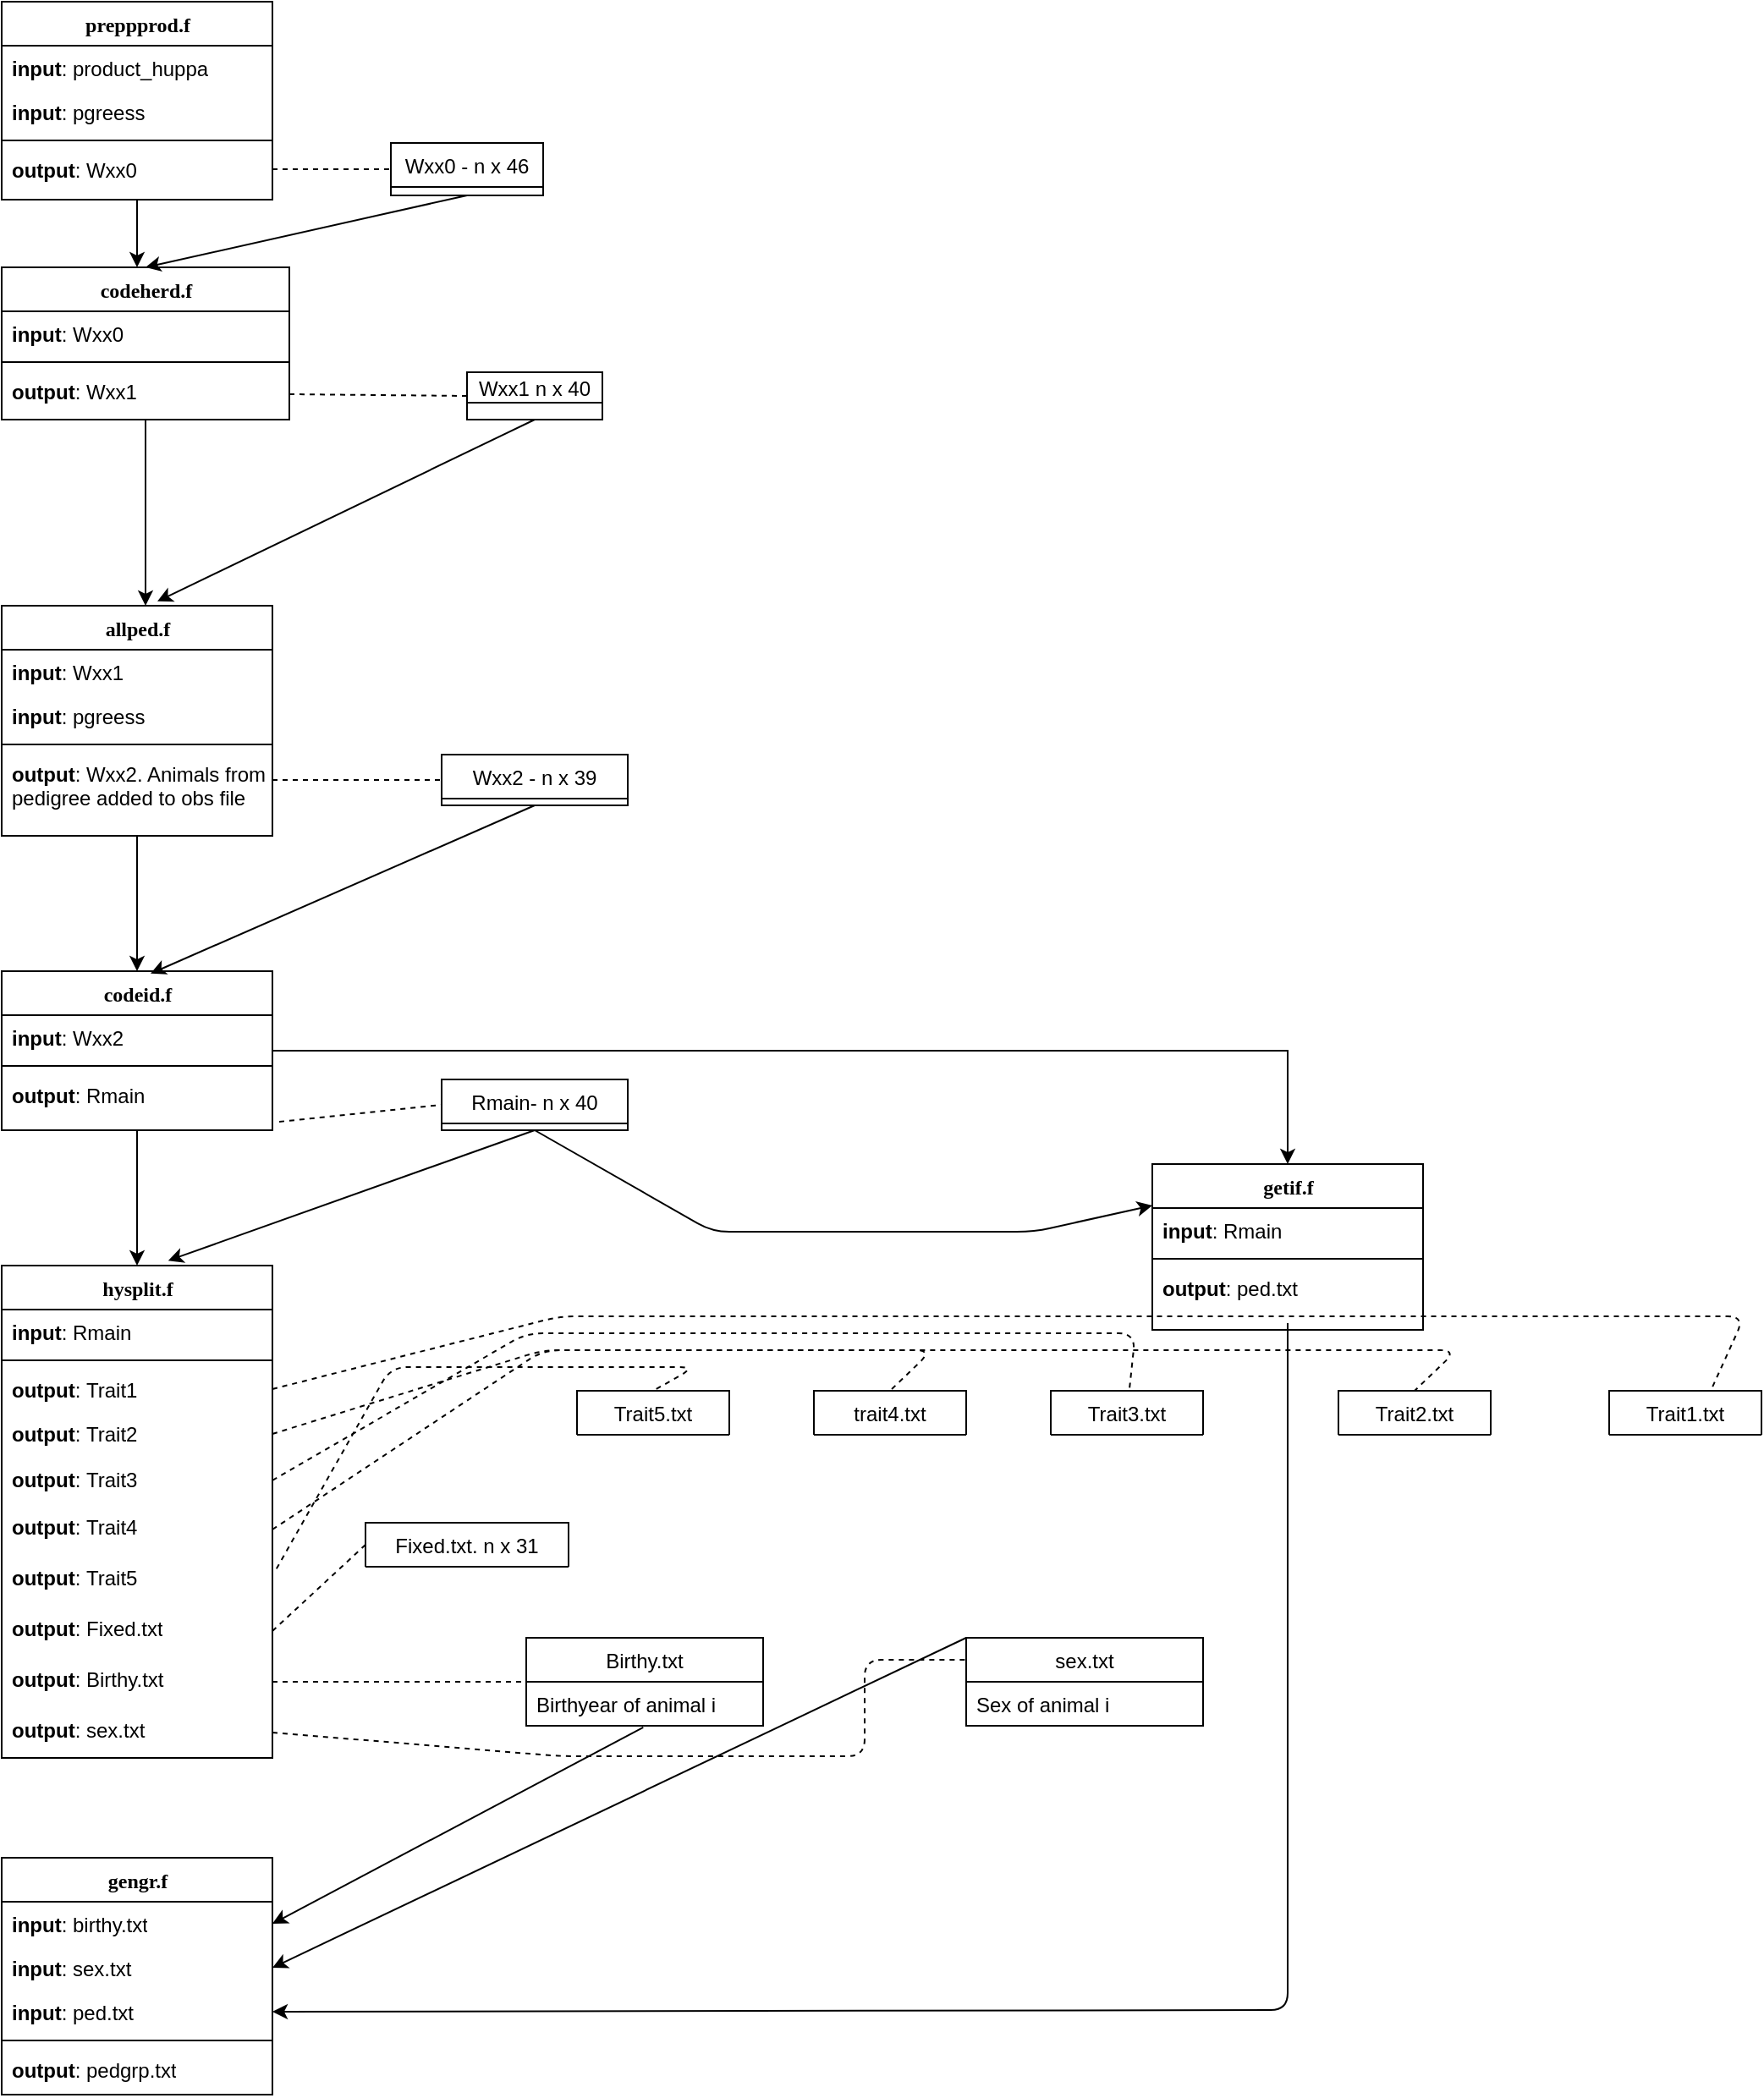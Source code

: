 <mxfile version="14.8.5" type="github">
  <diagram name="Page-1" id="9f46799a-70d6-7492-0946-bef42562c5a5">
    <mxGraphModel dx="1550" dy="835" grid="1" gridSize="10" guides="1" tooltips="1" connect="1" arrows="1" fold="1" page="1" pageScale="1" pageWidth="1100" pageHeight="850" background="none" math="0" shadow="0">
      <root>
        <mxCell id="0" />
        <mxCell id="1" parent="0" />
        <mxCell id="D4gItoiSoLaYHMGQdG2C-6" value="" style="edgeStyle=orthogonalEdgeStyle;rounded=0;orthogonalLoop=1;jettySize=auto;html=1;" parent="1" source="78961159f06e98e8-17" target="D4gItoiSoLaYHMGQdG2C-1" edge="1">
          <mxGeometry relative="1" as="geometry">
            <Array as="points">
              <mxPoint x="170" y="230" />
              <mxPoint x="170" y="230" />
            </Array>
          </mxGeometry>
        </mxCell>
        <mxCell id="78961159f06e98e8-17" value="preppprod.f" style="swimlane;html=1;fontStyle=1;align=center;verticalAlign=top;childLayout=stackLayout;horizontal=1;startSize=26;horizontalStack=0;resizeParent=1;resizeLast=0;collapsible=1;marginBottom=0;swimlaneFillColor=#ffffff;rounded=0;shadow=0;comic=0;labelBackgroundColor=none;strokeWidth=1;fillColor=none;fontFamily=Verdana;fontSize=12" parent="1" vertex="1">
          <mxGeometry x="90" y="83" width="160" height="117" as="geometry" />
        </mxCell>
        <mxCell id="78961159f06e98e8-21" value="&lt;b&gt;input&lt;/b&gt;: product_huppa" style="text;html=1;strokeColor=none;fillColor=none;align=left;verticalAlign=top;spacingLeft=4;spacingRight=4;whiteSpace=wrap;overflow=hidden;rotatable=0;points=[[0,0.5],[1,0.5]];portConstraint=eastwest;" parent="78961159f06e98e8-17" vertex="1">
          <mxGeometry y="26" width="160" height="26" as="geometry" />
        </mxCell>
        <mxCell id="78961159f06e98e8-23" value="&lt;b&gt;input&lt;/b&gt;: pgreess" style="text;html=1;strokeColor=none;fillColor=none;align=left;verticalAlign=top;spacingLeft=4;spacingRight=4;whiteSpace=wrap;overflow=hidden;rotatable=0;points=[[0,0.5],[1,0.5]];portConstraint=eastwest;" parent="78961159f06e98e8-17" vertex="1">
          <mxGeometry y="52" width="160" height="26" as="geometry" />
        </mxCell>
        <mxCell id="78961159f06e98e8-19" value="" style="line;html=1;strokeWidth=1;fillColor=none;align=left;verticalAlign=middle;spacingTop=-1;spacingLeft=3;spacingRight=3;rotatable=0;labelPosition=right;points=[];portConstraint=eastwest;" parent="78961159f06e98e8-17" vertex="1">
          <mxGeometry y="78" width="160" height="8" as="geometry" />
        </mxCell>
        <mxCell id="78961159f06e98e8-20" value="&lt;b&gt;output&lt;/b&gt;: Wxx0" style="text;html=1;strokeColor=none;fillColor=none;align=left;verticalAlign=top;spacingLeft=4;spacingRight=4;whiteSpace=wrap;overflow=hidden;rotatable=0;points=[[0,0.5],[1,0.5]];portConstraint=eastwest;" parent="78961159f06e98e8-17" vertex="1">
          <mxGeometry y="86" width="160" height="26" as="geometry" />
        </mxCell>
        <mxCell id="D4gItoiSoLaYHMGQdG2C-15" value="" style="edgeStyle=orthogonalEdgeStyle;rounded=0;orthogonalLoop=1;jettySize=auto;html=1;" parent="1" source="D4gItoiSoLaYHMGQdG2C-1" target="D4gItoiSoLaYHMGQdG2C-11" edge="1">
          <mxGeometry relative="1" as="geometry">
            <Array as="points">
              <mxPoint x="175" y="400" />
              <mxPoint x="175" y="400" />
            </Array>
          </mxGeometry>
        </mxCell>
        <mxCell id="D4gItoiSoLaYHMGQdG2C-1" value="codeherd.f" style="swimlane;html=1;fontStyle=1;align=center;verticalAlign=top;childLayout=stackLayout;horizontal=1;startSize=26;horizontalStack=0;resizeParent=1;resizeLast=0;collapsible=1;marginBottom=0;swimlaneFillColor=#ffffff;rounded=0;shadow=0;comic=0;labelBackgroundColor=none;strokeWidth=1;fillColor=none;fontFamily=Verdana;fontSize=12" parent="1" vertex="1">
          <mxGeometry x="90" y="240" width="170" height="90" as="geometry" />
        </mxCell>
        <mxCell id="D4gItoiSoLaYHMGQdG2C-2" value="&lt;b&gt;input&lt;/b&gt;: Wxx0" style="text;html=1;strokeColor=none;fillColor=none;align=left;verticalAlign=top;spacingLeft=4;spacingRight=4;whiteSpace=wrap;overflow=hidden;rotatable=0;points=[[0,0.5],[1,0.5]];portConstraint=eastwest;" parent="D4gItoiSoLaYHMGQdG2C-1" vertex="1">
          <mxGeometry y="26" width="170" height="26" as="geometry" />
        </mxCell>
        <mxCell id="D4gItoiSoLaYHMGQdG2C-4" value="" style="line;html=1;strokeWidth=1;fillColor=none;align=left;verticalAlign=middle;spacingTop=-1;spacingLeft=3;spacingRight=3;rotatable=0;labelPosition=right;points=[];portConstraint=eastwest;" parent="D4gItoiSoLaYHMGQdG2C-1" vertex="1">
          <mxGeometry y="52" width="170" height="8" as="geometry" />
        </mxCell>
        <mxCell id="D4gItoiSoLaYHMGQdG2C-5" value="&lt;b&gt;output&lt;/b&gt;: Wxx1&amp;nbsp;" style="text;html=1;strokeColor=none;fillColor=none;align=left;verticalAlign=top;spacingLeft=4;spacingRight=4;whiteSpace=wrap;overflow=hidden;rotatable=0;points=[[0,0.5],[1,0.5]];portConstraint=eastwest;" parent="D4gItoiSoLaYHMGQdG2C-1" vertex="1">
          <mxGeometry y="60" width="170" height="30" as="geometry" />
        </mxCell>
        <mxCell id="D4gItoiSoLaYHMGQdG2C-193" value="" style="edgeStyle=orthogonalEdgeStyle;rounded=0;orthogonalLoop=1;jettySize=auto;html=1;" parent="1" source="D4gItoiSoLaYHMGQdG2C-11" target="D4gItoiSoLaYHMGQdG2C-188" edge="1">
          <mxGeometry relative="1" as="geometry" />
        </mxCell>
        <mxCell id="D4gItoiSoLaYHMGQdG2C-11" value="allped.f" style="swimlane;html=1;fontStyle=1;align=center;verticalAlign=top;childLayout=stackLayout;horizontal=1;startSize=26;horizontalStack=0;resizeParent=1;resizeLast=0;collapsible=1;marginBottom=0;swimlaneFillColor=#ffffff;rounded=0;shadow=0;comic=0;labelBackgroundColor=none;strokeWidth=1;fillColor=none;fontFamily=Verdana;fontSize=12" parent="1" vertex="1">
          <mxGeometry x="90" y="440" width="160" height="136" as="geometry" />
        </mxCell>
        <mxCell id="D4gItoiSoLaYHMGQdG2C-12" value="&lt;b&gt;input&lt;/b&gt;: Wxx1&lt;br&gt;" style="text;html=1;strokeColor=none;fillColor=none;align=left;verticalAlign=top;spacingLeft=4;spacingRight=4;whiteSpace=wrap;overflow=hidden;rotatable=0;points=[[0,0.5],[1,0.5]];portConstraint=eastwest;" parent="D4gItoiSoLaYHMGQdG2C-11" vertex="1">
          <mxGeometry y="26" width="160" height="26" as="geometry" />
        </mxCell>
        <mxCell id="D4gItoiSoLaYHMGQdG2C-16" value="&lt;b&gt;input&lt;/b&gt;: pgreess&lt;br&gt;" style="text;html=1;strokeColor=none;fillColor=none;align=left;verticalAlign=top;spacingLeft=4;spacingRight=4;whiteSpace=wrap;overflow=hidden;rotatable=0;points=[[0,0.5],[1,0.5]];portConstraint=eastwest;" parent="D4gItoiSoLaYHMGQdG2C-11" vertex="1">
          <mxGeometry y="52" width="160" height="26" as="geometry" />
        </mxCell>
        <mxCell id="D4gItoiSoLaYHMGQdG2C-13" value="" style="line;html=1;strokeWidth=1;fillColor=none;align=left;verticalAlign=middle;spacingTop=-1;spacingLeft=3;spacingRight=3;rotatable=0;labelPosition=right;points=[];portConstraint=eastwest;" parent="D4gItoiSoLaYHMGQdG2C-11" vertex="1">
          <mxGeometry y="78" width="160" height="8" as="geometry" />
        </mxCell>
        <mxCell id="D4gItoiSoLaYHMGQdG2C-14" value="&lt;b&gt;output&lt;/b&gt;: Wxx2. Animals from pedigree added to obs file&amp;nbsp;" style="text;html=1;strokeColor=none;fillColor=none;align=left;verticalAlign=top;spacingLeft=4;spacingRight=4;whiteSpace=wrap;overflow=hidden;rotatable=0;points=[[0,0.5],[1,0.5]];portConstraint=eastwest;" parent="D4gItoiSoLaYHMGQdG2C-11" vertex="1">
          <mxGeometry y="86" width="160" height="34" as="geometry" />
        </mxCell>
        <mxCell id="D4gItoiSoLaYHMGQdG2C-17" value="" style="endArrow=none;dashed=1;html=1;exitX=1;exitY=0.5;exitDx=0;exitDy=0;entryX=0;entryY=0.5;entryDx=0;entryDy=0;" parent="1" source="78961159f06e98e8-20" target="D4gItoiSoLaYHMGQdG2C-27" edge="1">
          <mxGeometry width="50" height="50" relative="1" as="geometry">
            <mxPoint x="330" y="133" as="sourcePoint" />
            <mxPoint x="360" y="142" as="targetPoint" />
          </mxGeometry>
        </mxCell>
        <mxCell id="D4gItoiSoLaYHMGQdG2C-27" value="Wxx0 - n x 46" style="swimlane;fontStyle=0;childLayout=stackLayout;horizontal=1;startSize=26;horizontalStack=0;resizeParent=1;resizeParentMax=0;resizeLast=0;collapsible=1;marginBottom=0;" parent="1" vertex="1" collapsed="1">
          <mxGeometry x="320" y="166.5" width="90" height="31" as="geometry">
            <mxRectangle x="320" y="166.5" width="290" height="1620" as="alternateBounds" />
          </mxGeometry>
        </mxCell>
        <mxCell id="D4gItoiSoLaYHMGQdG2C-28" value="1 i = index numer á loop" style="text;strokeColor=none;fillColor=none;align=left;verticalAlign=top;spacingLeft=4;spacingRight=4;overflow=hidden;rotatable=0;points=[[0,0.5],[1,0.5]];portConstraint=eastwest;" parent="D4gItoiSoLaYHMGQdG2C-27" vertex="1">
          <mxGeometry y="26" width="90" height="26" as="geometry" />
        </mxCell>
        <mxCell id="D4gItoiSoLaYHMGQdG2C-29" value="2 iaett(1) = prod(1,i) = birthyear of animal i&#xa;" style="text;strokeColor=none;fillColor=none;align=left;verticalAlign=top;spacingLeft=4;spacingRight=4;overflow=hidden;rotatable=0;points=[[0,0.5],[1,0.5]];portConstraint=eastwest;" parent="D4gItoiSoLaYHMGQdG2C-27" vertex="1">
          <mxGeometry y="52" width="90" height="26" as="geometry" />
        </mxCell>
        <mxCell id="D4gItoiSoLaYHMGQdG2C-30" value="3 iaett(2) = prod(2,i) = ID of birthfarm of animal i&#xa;" style="text;strokeColor=none;fillColor=none;align=left;verticalAlign=top;spacingLeft=4;spacingRight=4;overflow=hidden;rotatable=0;points=[[0,0.5],[1,0.5]];portConstraint=eastwest;" parent="D4gItoiSoLaYHMGQdG2C-27" vertex="1">
          <mxGeometry y="78" width="90" height="26" as="geometry" />
        </mxCell>
        <mxCell id="D4gItoiSoLaYHMGQdG2C-31" value="4 iaett(3) = prod(3,i) = individual id of animal i&#xa;" style="text;strokeColor=none;fillColor=none;align=left;verticalAlign=top;spacingLeft=4;spacingRight=4;overflow=hidden;rotatable=0;points=[[0,0.5],[1,0.5]];portConstraint=eastwest;" parent="D4gItoiSoLaYHMGQdG2C-27" vertex="1">
          <mxGeometry y="104" width="90" height="26" as="geometry" />
        </mxCell>
        <mxCell id="D4gItoiSoLaYHMGQdG2C-32" value="5 iaett(4) = aett(4,pl) = vixl(4) = aett(7,i) = i4 = month of birth of animal i&#xa;" style="text;strokeColor=none;fillColor=none;align=left;verticalAlign=top;spacingLeft=4;spacingRight=4;overflow=hidden;rotatable=0;points=[[0,0.5],[1,0.5]];portConstraint=eastwest;" parent="D4gItoiSoLaYHMGQdG2C-27" vertex="1">
          <mxGeometry y="130" width="90" height="26" as="geometry" />
        </mxCell>
        <mxCell id="D4gItoiSoLaYHMGQdG2C-33" value="6 iaett(5) = aett(5) = vixl(5) = aett(8) = ??&#xa;" style="text;strokeColor=none;fillColor=none;align=left;verticalAlign=top;spacingLeft=4;spacingRight=4;overflow=hidden;rotatable=0;points=[[0,0.5],[1,0.5]];portConstraint=eastwest;" parent="D4gItoiSoLaYHMGQdG2C-27" vertex="1">
          <mxGeometry y="156" width="90" height="24" as="geometry" />
        </mxCell>
        <mxCell id="D4gItoiSoLaYHMGQdG2C-34" value="8 iaett(7) = aett(7) = vixl(1) = aett(4) = ??&#xa;" style="text;strokeColor=none;fillColor=none;align=left;verticalAlign=top;spacingLeft=4;spacingRight=4;overflow=hidden;rotatable=0;points=[[0,0.5],[1,0.5]];portConstraint=eastwest;" parent="D4gItoiSoLaYHMGQdG2C-27" vertex="1">
          <mxGeometry y="180" width="90" height="30" as="geometry" />
        </mxCell>
        <mxCell id="D4gItoiSoLaYHMGQdG2C-35" value="8 iaett(7) = aett(7) = vixl(1) = aett(4) = ??&#xa;" style="text;strokeColor=none;fillColor=none;align=left;verticalAlign=top;spacingLeft=4;spacingRight=4;overflow=hidden;rotatable=0;points=[[0,0.5],[1,0.5]];portConstraint=eastwest;" parent="D4gItoiSoLaYHMGQdG2C-27" vertex="1">
          <mxGeometry y="210" width="90" height="30" as="geometry" />
        </mxCell>
        <mxCell id="D4gItoiSoLaYHMGQdG2C-36" value="9 iaett(8) = aett(8) = vixl(2) = aett(5) = ??&#xa;" style="text;strokeColor=none;fillColor=none;align=left;verticalAlign=top;spacingLeft=4;spacingRight=4;overflow=hidden;rotatable=0;points=[[0,0.5],[1,0.5]];portConstraint=eastwest;" parent="D4gItoiSoLaYHMGQdG2C-27" vertex="1">
          <mxGeometry y="240" width="90" height="30" as="geometry" />
        </mxCell>
        <mxCell id="D4gItoiSoLaYHMGQdG2C-37" value="9 iaett(8) = aett(8) = vixl(2) = aett(5) = ??&#xa;" style="text;strokeColor=none;fillColor=none;align=left;verticalAlign=top;spacingLeft=4;spacingRight=4;overflow=hidden;rotatable=0;points=[[0,0.5],[1,0.5]];portConstraint=eastwest;" parent="D4gItoiSoLaYHMGQdG2C-27" vertex="1">
          <mxGeometry y="270" width="90" height="30" as="geometry" />
        </mxCell>
        <mxCell id="D4gItoiSoLaYHMGQdG2C-38" value="10 iaett(9) = aett(9) = vixl(3) = aett(6) = ??&#xa;" style="text;strokeColor=none;fillColor=none;align=left;verticalAlign=top;spacingLeft=4;spacingRight=4;overflow=hidden;rotatable=0;points=[[0,0.5],[1,0.5]];portConstraint=eastwest;" parent="D4gItoiSoLaYHMGQdG2C-27" vertex="1">
          <mxGeometry y="300" width="90" height="30" as="geometry" />
        </mxCell>
        <mxCell id="D4gItoiSoLaYHMGQdG2C-39" value="11 2 Probably sex of animal&#xa;" style="text;strokeColor=none;fillColor=none;align=left;verticalAlign=top;spacingLeft=4;spacingRight=4;overflow=hidden;rotatable=0;points=[[0,0.5],[1,0.5]];portConstraint=eastwest;" parent="D4gItoiSoLaYHMGQdG2C-27" vertex="1">
          <mxGeometry y="330" width="90" height="30" as="geometry" />
        </mxCell>
        <mxCell id="D4gItoiSoLaYHMGQdG2C-40" value="12 prod(29,i) = farm number - busnr(skyrslu),&#xa;" style="text;strokeColor=none;fillColor=none;align=left;verticalAlign=top;spacingLeft=4;spacingRight=4;overflow=hidden;rotatable=0;points=[[0,0.5],[1,0.5]];portConstraint=eastwest;" parent="D4gItoiSoLaYHMGQdG2C-27" vertex="1">
          <mxGeometry y="360" width="90" height="30" as="geometry" />
        </mxCell>
        <mxCell id="D4gItoiSoLaYHMGQdG2C-41" value="13 0 placeholder for new farm ID&#xa;" style="text;strokeColor=none;fillColor=none;align=left;verticalAlign=top;spacingLeft=4;spacingRight=4;overflow=hidden;rotatable=0;points=[[0,0.5],[1,0.5]];portConstraint=eastwest;" parent="D4gItoiSoLaYHMGQdG2C-27" vertex="1">
          <mxGeometry y="390" width="90" height="30" as="geometry" />
        </mxCell>
        <mxCell id="D4gItoiSoLaYHMGQdG2C-42" value="14 ifix(1) = codeyear, 1st par&#xa;" style="text;strokeColor=none;fillColor=none;align=left;verticalAlign=top;spacingLeft=4;spacingRight=4;overflow=hidden;rotatable=0;points=[[0,0.5],[1,0.5]];portConstraint=eastwest;" parent="D4gItoiSoLaYHMGQdG2C-27" vertex="1">
          <mxGeometry y="420" width="90" height="30" as="geometry" />
        </mxCell>
        <mxCell id="D4gItoiSoLaYHMGQdG2C-43" value="15 ifix(2) = codeyear, 2nd par&#xa;" style="text;strokeColor=none;fillColor=none;align=left;verticalAlign=top;spacingLeft=4;spacingRight=4;overflow=hidden;rotatable=0;points=[[0,0.5],[1,0.5]];portConstraint=eastwest;" parent="D4gItoiSoLaYHMGQdG2C-27" vertex="1">
          <mxGeometry y="450" width="90" height="30" as="geometry" />
        </mxCell>
        <mxCell id="D4gItoiSoLaYHMGQdG2C-44" value="15 ifix(2) = codeyear, 2nd par&#xa;" style="text;strokeColor=none;fillColor=none;align=left;verticalAlign=top;spacingLeft=4;spacingRight=4;overflow=hidden;rotatable=0;points=[[0,0.5],[1,0.5]];portConstraint=eastwest;" parent="D4gItoiSoLaYHMGQdG2C-27" vertex="1">
          <mxGeometry y="480" width="90" height="30" as="geometry" />
        </mxCell>
        <mxCell id="D4gItoiSoLaYHMGQdG2C-45" value="16 ifix(3) = codeyear, 3rd par&#xa;" style="text;strokeColor=none;fillColor=none;align=left;verticalAlign=top;spacingLeft=4;spacingRight=4;overflow=hidden;rotatable=0;points=[[0,0.5],[1,0.5]];portConstraint=eastwest;" parent="D4gItoiSoLaYHMGQdG2C-27" vertex="1">
          <mxGeometry y="510" width="90" height="30" as="geometry" />
        </mxCell>
        <mxCell id="D4gItoiSoLaYHMGQdG2C-46" value="16 ifix(3) = codeyear, 3rd par&#xa;" style="text;strokeColor=none;fillColor=none;align=left;verticalAlign=top;spacingLeft=4;spacingRight=4;overflow=hidden;rotatable=0;points=[[0,0.5],[1,0.5]];portConstraint=eastwest;" parent="D4gItoiSoLaYHMGQdG2C-27" vertex="1">
          <mxGeometry y="540" width="90" height="30" as="geometry" />
        </mxCell>
        <mxCell id="D4gItoiSoLaYHMGQdG2C-47" value="17 ifix(4) = codeseas, 1st par&#xa;" style="text;strokeColor=none;fillColor=none;align=left;verticalAlign=top;spacingLeft=4;spacingRight=4;overflow=hidden;rotatable=0;points=[[0,0.5],[1,0.5]];portConstraint=eastwest;" parent="D4gItoiSoLaYHMGQdG2C-27" vertex="1">
          <mxGeometry y="570" width="90" height="30" as="geometry" />
        </mxCell>
        <mxCell id="D4gItoiSoLaYHMGQdG2C-48" value="18 ifix(5) = codeseas, 2nd par&#xa;" style="text;strokeColor=none;fillColor=none;align=left;verticalAlign=top;spacingLeft=4;spacingRight=4;overflow=hidden;rotatable=0;points=[[0,0.5],[1,0.5]];portConstraint=eastwest;" parent="D4gItoiSoLaYHMGQdG2C-27" vertex="1">
          <mxGeometry y="600" width="90" height="30" as="geometry" />
        </mxCell>
        <mxCell id="D4gItoiSoLaYHMGQdG2C-49" value="18 ifix(5) = codeseas, 2nd par&#xa;" style="text;strokeColor=none;fillColor=none;align=left;verticalAlign=top;spacingLeft=4;spacingRight=4;overflow=hidden;rotatable=0;points=[[0,0.5],[1,0.5]];portConstraint=eastwest;" parent="D4gItoiSoLaYHMGQdG2C-27" vertex="1">
          <mxGeometry y="630" width="90" height="30" as="geometry" />
        </mxCell>
        <mxCell id="D4gItoiSoLaYHMGQdG2C-50" value="19 ifix(6) = codeseas, 3rd par&#xa;" style="text;strokeColor=none;fillColor=none;align=left;verticalAlign=top;spacingLeft=4;spacingRight=4;overflow=hidden;rotatable=0;points=[[0,0.5],[1,0.5]];portConstraint=eastwest;" parent="D4gItoiSoLaYHMGQdG2C-27" vertex="1">
          <mxGeometry y="660" width="90" height="30" as="geometry" />
        </mxCell>
        <mxCell id="D4gItoiSoLaYHMGQdG2C-51" value="19 ifix(6) = codeseas, 3rd par&#xa;" style="text;strokeColor=none;fillColor=none;align=left;verticalAlign=top;spacingLeft=4;spacingRight=4;overflow=hidden;rotatable=0;points=[[0,0.5],[1,0.5]];portConstraint=eastwest;" parent="D4gItoiSoLaYHMGQdG2C-27" vertex="1">
          <mxGeometry y="690" width="90" height="30" as="geometry" />
        </mxCell>
        <mxCell id="D4gItoiSoLaYHMGQdG2C-52" value="20 ifix(7) = codeage, 1st par&#xa;" style="text;strokeColor=none;fillColor=none;align=left;verticalAlign=top;spacingLeft=4;spacingRight=4;overflow=hidden;rotatable=0;points=[[0,0.5],[1,0.5]];portConstraint=eastwest;" parent="D4gItoiSoLaYHMGQdG2C-27" vertex="1">
          <mxGeometry y="720" width="90" height="30" as="geometry" />
        </mxCell>
        <mxCell id="D4gItoiSoLaYHMGQdG2C-53" value="20 ifix(7) = codeage, 1st par&#xa;" style="text;strokeColor=none;fillColor=none;align=left;verticalAlign=top;spacingLeft=4;spacingRight=4;overflow=hidden;rotatable=0;points=[[0,0.5],[1,0.5]];portConstraint=eastwest;" parent="D4gItoiSoLaYHMGQdG2C-27" vertex="1">
          <mxGeometry y="750" width="90" height="30" as="geometry" />
        </mxCell>
        <mxCell id="D4gItoiSoLaYHMGQdG2C-54" value="21 ifix(8) = codeage, 2nd par&#xa;" style="text;strokeColor=none;fillColor=none;align=left;verticalAlign=top;spacingLeft=4;spacingRight=4;overflow=hidden;rotatable=0;points=[[0,0.5],[1,0.5]];portConstraint=eastwest;" parent="D4gItoiSoLaYHMGQdG2C-27" vertex="1">
          <mxGeometry y="780" width="90" height="30" as="geometry" />
        </mxCell>
        <mxCell id="D4gItoiSoLaYHMGQdG2C-55" value="22 ifix(9) = codeage, 3rd par&#xa;" style="text;strokeColor=none;fillColor=none;align=left;verticalAlign=top;spacingLeft=4;spacingRight=4;overflow=hidden;rotatable=0;points=[[0,0.5],[1,0.5]];portConstraint=eastwest;" parent="D4gItoiSoLaYHMGQdG2C-27" vertex="1">
          <mxGeometry y="810" width="90" height="30" as="geometry" />
        </mxCell>
        <mxCell id="D4gItoiSoLaYHMGQdG2C-56" value="23 ifix(10) = codeci, 1st par&#xa;" style="text;strokeColor=none;fillColor=none;align=left;verticalAlign=top;spacingLeft=4;spacingRight=4;overflow=hidden;rotatable=0;points=[[0,0.5],[1,0.5]];portConstraint=eastwest;" parent="D4gItoiSoLaYHMGQdG2C-27" vertex="1">
          <mxGeometry y="840" width="90" height="30" as="geometry" />
        </mxCell>
        <mxCell id="D4gItoiSoLaYHMGQdG2C-57" value="23 ifix(10) = codeci, 1st par&#xa;" style="text;strokeColor=none;fillColor=none;align=left;verticalAlign=top;spacingLeft=4;spacingRight=4;overflow=hidden;rotatable=0;points=[[0,0.5],[1,0.5]];portConstraint=eastwest;" parent="D4gItoiSoLaYHMGQdG2C-27" vertex="1">
          <mxGeometry y="870" width="90" height="30" as="geometry" />
        </mxCell>
        <mxCell id="D4gItoiSoLaYHMGQdG2C-58" value="24 ifix(11) = codeci, 2nd par&#xa;" style="text;strokeColor=none;fillColor=none;align=left;verticalAlign=top;spacingLeft=4;spacingRight=4;overflow=hidden;rotatable=0;points=[[0,0.5],[1,0.5]];portConstraint=eastwest;" parent="D4gItoiSoLaYHMGQdG2C-27" vertex="1">
          <mxGeometry y="900" width="90" height="30" as="geometry" />
        </mxCell>
        <mxCell id="D4gItoiSoLaYHMGQdG2C-59" value="25 ifix(12) = codeci, 3rd par&#xa;" style="text;strokeColor=none;fillColor=none;align=left;verticalAlign=top;spacingLeft=4;spacingRight=4;overflow=hidden;rotatable=0;points=[[0,0.5],[1,0.5]];portConstraint=eastwest;" parent="D4gItoiSoLaYHMGQdG2C-27" vertex="1">
          <mxGeometry y="930" width="90" height="30" as="geometry" />
        </mxCell>
        <mxCell id="D4gItoiSoLaYHMGQdG2C-60" value="26 prod(14,i) = milk yield 1st lactation&#xa;" style="text;strokeColor=none;fillColor=none;align=left;verticalAlign=top;spacingLeft=4;spacingRight=4;overflow=hidden;rotatable=0;points=[[0,0.5],[1,0.5]];portConstraint=eastwest;" parent="D4gItoiSoLaYHMGQdG2C-27" vertex="1">
          <mxGeometry y="960" width="90" height="30" as="geometry" />
        </mxCell>
        <mxCell id="D4gItoiSoLaYHMGQdG2C-61" value="27 prod(15,i) = milk yield 2nd lactation&#xa;" style="text;strokeColor=none;fillColor=none;align=left;verticalAlign=top;spacingLeft=4;spacingRight=4;overflow=hidden;rotatable=0;points=[[0,0.5],[1,0.5]];portConstraint=eastwest;" parent="D4gItoiSoLaYHMGQdG2C-27" vertex="1">
          <mxGeometry y="990" width="90" height="30" as="geometry" />
        </mxCell>
        <mxCell id="D4gItoiSoLaYHMGQdG2C-62" value="28 prod(16,i) = milk yield 3rd lactation&#xa;" style="text;strokeColor=none;fillColor=none;align=left;verticalAlign=top;spacingLeft=4;spacingRight=4;overflow=hidden;rotatable=0;points=[[0,0.5],[1,0.5]];portConstraint=eastwest;" parent="D4gItoiSoLaYHMGQdG2C-27" vertex="1">
          <mxGeometry y="1020" width="90" height="30" as="geometry" />
        </mxCell>
        <mxCell id="D4gItoiSoLaYHMGQdG2C-63" value="29 prod(17,i)= fat yield 1st,&#xa;" style="text;strokeColor=none;fillColor=none;align=left;verticalAlign=top;spacingLeft=4;spacingRight=4;overflow=hidden;rotatable=0;points=[[0,0.5],[1,0.5]];portConstraint=eastwest;" parent="D4gItoiSoLaYHMGQdG2C-27" vertex="1">
          <mxGeometry y="1050" width="90" height="30" as="geometry" />
        </mxCell>
        <mxCell id="D4gItoiSoLaYHMGQdG2C-64" value="30 prod(18,i)= fita2,&#xa;" style="text;strokeColor=none;fillColor=none;align=left;verticalAlign=top;spacingLeft=4;spacingRight=4;overflow=hidden;rotatable=0;points=[[0,0.5],[1,0.5]];portConstraint=eastwest;" parent="D4gItoiSoLaYHMGQdG2C-27" vertex="1">
          <mxGeometry y="1080" width="90" height="30" as="geometry" />
        </mxCell>
        <mxCell id="D4gItoiSoLaYHMGQdG2C-65" value="31 prod(19,i)= fita3,&#xa;" style="text;strokeColor=none;fillColor=none;align=left;verticalAlign=top;spacingLeft=4;spacingRight=4;overflow=hidden;rotatable=0;points=[[0,0.5],[1,0.5]];portConstraint=eastwest;" parent="D4gItoiSoLaYHMGQdG2C-27" vertex="1">
          <mxGeometry y="1110" width="90" height="30" as="geometry" />
        </mxCell>
        <mxCell id="D4gItoiSoLaYHMGQdG2C-66" value="32 prod(20,i)= protein1,&#xa;" style="text;strokeColor=none;fillColor=none;align=left;verticalAlign=top;spacingLeft=4;spacingRight=4;overflow=hidden;rotatable=0;points=[[0,0.5],[1,0.5]];portConstraint=eastwest;" parent="D4gItoiSoLaYHMGQdG2C-27" vertex="1">
          <mxGeometry y="1140" width="90" height="30" as="geometry" />
        </mxCell>
        <mxCell id="D4gItoiSoLaYHMGQdG2C-67" value="33 prod(21,i)= protein2,&#xa;" style="text;strokeColor=none;fillColor=none;align=left;verticalAlign=top;spacingLeft=4;spacingRight=4;overflow=hidden;rotatable=0;points=[[0,0.5],[1,0.5]];portConstraint=eastwest;" parent="D4gItoiSoLaYHMGQdG2C-27" vertex="1">
          <mxGeometry y="1170" width="90" height="30" as="geometry" />
        </mxCell>
        <mxCell id="D4gItoiSoLaYHMGQdG2C-68" value="34 prod(22,i)= protein3,&#xa;" style="text;strokeColor=none;fillColor=none;align=left;verticalAlign=top;spacingLeft=4;spacingRight=4;overflow=hidden;rotatable=0;points=[[0,0.5],[1,0.5]];portConstraint=eastwest;" parent="D4gItoiSoLaYHMGQdG2C-27" vertex="1">
          <mxGeometry y="1200" width="90" height="30" as="geometry" />
        </mxCell>
        <mxCell id="D4gItoiSoLaYHMGQdG2C-69" value="35 prod(23,i)= fp1,&#xa;" style="text;strokeColor=none;fillColor=none;align=left;verticalAlign=top;spacingLeft=4;spacingRight=4;overflow=hidden;rotatable=0;points=[[0,0.5],[1,0.5]];portConstraint=eastwest;" parent="D4gItoiSoLaYHMGQdG2C-27" vertex="1">
          <mxGeometry y="1230" width="90" height="30" as="geometry" />
        </mxCell>
        <mxCell id="D4gItoiSoLaYHMGQdG2C-70" value="36 prod(24,i)= fp2,&#xa;" style="text;strokeColor=none;fillColor=none;align=left;verticalAlign=top;spacingLeft=4;spacingRight=4;overflow=hidden;rotatable=0;points=[[0,0.5],[1,0.5]];portConstraint=eastwest;" parent="D4gItoiSoLaYHMGQdG2C-27" vertex="1">
          <mxGeometry y="1260" width="90" height="30" as="geometry" />
        </mxCell>
        <mxCell id="D4gItoiSoLaYHMGQdG2C-71" value="37 prod(25,i)= fp3,&#xa;" style="text;strokeColor=none;fillColor=none;align=left;verticalAlign=top;spacingLeft=4;spacingRight=4;overflow=hidden;rotatable=0;points=[[0,0.5],[1,0.5]];portConstraint=eastwest;" parent="D4gItoiSoLaYHMGQdG2C-27" vertex="1">
          <mxGeometry y="1290" width="90" height="30" as="geometry" />
        </mxCell>
        <mxCell id="D4gItoiSoLaYHMGQdG2C-72" value="38 prod(26,i)= pp1,&#xa;" style="text;strokeColor=none;fillColor=none;align=left;verticalAlign=top;spacingLeft=4;spacingRight=4;overflow=hidden;rotatable=0;points=[[0,0.5],[1,0.5]];portConstraint=eastwest;" parent="D4gItoiSoLaYHMGQdG2C-27" vertex="1">
          <mxGeometry y="1320" width="90" height="30" as="geometry" />
        </mxCell>
        <mxCell id="D4gItoiSoLaYHMGQdG2C-73" value="39 prod(27,i)= pp2,&#xa;" style="text;strokeColor=none;fillColor=none;align=left;verticalAlign=top;spacingLeft=4;spacingRight=4;overflow=hidden;rotatable=0;points=[[0,0.5],[1,0.5]];portConstraint=eastwest;" parent="D4gItoiSoLaYHMGQdG2C-27" vertex="1">
          <mxGeometry y="1350" width="90" height="30" as="geometry" />
        </mxCell>
        <mxCell id="D4gItoiSoLaYHMGQdG2C-74" value="40 prod(28,i)= pp3,&#xa;" style="text;strokeColor=none;fillColor=none;align=left;verticalAlign=top;spacingLeft=4;spacingRight=4;overflow=hidden;rotatable=0;points=[[0,0.5],[1,0.5]];portConstraint=eastwest;" parent="D4gItoiSoLaYHMGQdG2C-27" vertex="1">
          <mxGeometry y="1380" width="90" height="30" as="geometry" />
        </mxCell>
        <mxCell id="D4gItoiSoLaYHMGQdG2C-75" value="41 prod(5,i) = year of 1st calving&#xa;" style="text;strokeColor=none;fillColor=none;align=left;verticalAlign=top;spacingLeft=4;spacingRight=4;overflow=hidden;rotatable=0;points=[[0,0.5],[1,0.5]];portConstraint=eastwest;" parent="D4gItoiSoLaYHMGQdG2C-27" vertex="1">
          <mxGeometry y="1410" width="90" height="30" as="geometry" />
        </mxCell>
        <mxCell id="D4gItoiSoLaYHMGQdG2C-76" value="42 prod(6,i) = month of 1st calving&#xa;" style="text;strokeColor=none;fillColor=none;align=left;verticalAlign=top;spacingLeft=4;spacingRight=4;overflow=hidden;rotatable=0;points=[[0,0.5],[1,0.5]];portConstraint=eastwest;" parent="D4gItoiSoLaYHMGQdG2C-27" vertex="1">
          <mxGeometry y="1440" width="90" height="30" as="geometry" />
        </mxCell>
        <mxCell id="D4gItoiSoLaYHMGQdG2C-77" value="43 prod(7,i) = year of 2nd calving&#xa;" style="text;strokeColor=none;fillColor=none;align=left;verticalAlign=top;spacingLeft=4;spacingRight=4;overflow=hidden;rotatable=0;points=[[0,0.5],[1,0.5]];portConstraint=eastwest;" parent="D4gItoiSoLaYHMGQdG2C-27" vertex="1">
          <mxGeometry y="1470" width="90" height="30" as="geometry" />
        </mxCell>
        <mxCell id="D4gItoiSoLaYHMGQdG2C-78" value="44 prod(8,i) = month of 2nd calving&#xa;" style="text;strokeColor=none;fillColor=none;align=left;verticalAlign=top;spacingLeft=4;spacingRight=4;overflow=hidden;rotatable=0;points=[[0,0.5],[1,0.5]];portConstraint=eastwest;" parent="D4gItoiSoLaYHMGQdG2C-27" vertex="1">
          <mxGeometry y="1500" width="90" height="30" as="geometry" />
        </mxCell>
        <mxCell id="D4gItoiSoLaYHMGQdG2C-79" value="45 prod(9,i) = year of 3rd calving&#xa;" style="text;strokeColor=none;fillColor=none;align=left;verticalAlign=top;spacingLeft=4;spacingRight=4;overflow=hidden;rotatable=0;points=[[0,0.5],[1,0.5]];portConstraint=eastwest;" parent="D4gItoiSoLaYHMGQdG2C-27" vertex="1">
          <mxGeometry y="1530" width="90" height="30" as="geometry" />
        </mxCell>
        <mxCell id="D4gItoiSoLaYHMGQdG2C-80" value="45 prod(9,i) = year of 3rd calving&#xa;" style="text;strokeColor=none;fillColor=none;align=left;verticalAlign=top;spacingLeft=4;spacingRight=4;overflow=hidden;rotatable=0;points=[[0,0.5],[1,0.5]];portConstraint=eastwest;" parent="D4gItoiSoLaYHMGQdG2C-27" vertex="1">
          <mxGeometry y="1560" width="90" height="30" as="geometry" />
        </mxCell>
        <mxCell id="D4gItoiSoLaYHMGQdG2C-81" value="46 prod(10, i ) = month of 3rd calving&#xa;" style="text;strokeColor=none;fillColor=none;align=left;verticalAlign=top;spacingLeft=4;spacingRight=4;overflow=hidden;rotatable=0;points=[[0,0.5],[1,0.5]];portConstraint=eastwest;" parent="D4gItoiSoLaYHMGQdG2C-27" vertex="1">
          <mxGeometry y="1590" width="90" height="30" as="geometry" />
        </mxCell>
        <mxCell id="D4gItoiSoLaYHMGQdG2C-82" value="Wxx1 n x 40" style="swimlane;fontStyle=0;childLayout=stackLayout;horizontal=1;startSize=18;horizontalStack=0;resizeParent=1;resizeParentMax=0;resizeLast=0;collapsible=1;marginBottom=0;" parent="1" vertex="1" collapsed="1">
          <mxGeometry x="365" y="302" width="80" height="28" as="geometry">
            <mxRectangle x="360" y="312" width="290" height="1410" as="alternateBounds" />
          </mxGeometry>
        </mxCell>
        <mxCell id="D4gItoiSoLaYHMGQdG2C-83" value="1 i = index numer á loop" style="text;strokeColor=none;fillColor=none;align=left;verticalAlign=top;spacingLeft=4;spacingRight=4;overflow=hidden;rotatable=0;points=[[0,0.5],[1,0.5]];portConstraint=eastwest;" parent="D4gItoiSoLaYHMGQdG2C-82" vertex="1">
          <mxGeometry y="18" width="80" height="26" as="geometry" />
        </mxCell>
        <mxCell id="D4gItoiSoLaYHMGQdG2C-84" value="2 iaett(1) = prod(1,i) = birthyear of animal i&#xa;" style="text;strokeColor=none;fillColor=none;align=left;verticalAlign=top;spacingLeft=4;spacingRight=4;overflow=hidden;rotatable=0;points=[[0,0.5],[1,0.5]];portConstraint=eastwest;" parent="D4gItoiSoLaYHMGQdG2C-82" vertex="1">
          <mxGeometry y="44" width="80" height="26" as="geometry" />
        </mxCell>
        <mxCell id="D4gItoiSoLaYHMGQdG2C-85" value="3 iaett(2) = prod(2,i) = ID of birthfarm of animal i&#xa;" style="text;strokeColor=none;fillColor=none;align=left;verticalAlign=top;spacingLeft=4;spacingRight=4;overflow=hidden;rotatable=0;points=[[0,0.5],[1,0.5]];portConstraint=eastwest;" parent="D4gItoiSoLaYHMGQdG2C-82" vertex="1">
          <mxGeometry y="70" width="80" height="26" as="geometry" />
        </mxCell>
        <mxCell id="D4gItoiSoLaYHMGQdG2C-86" value="4 iaett(3) = prod(3,i) = individual id of animal i&#xa;" style="text;strokeColor=none;fillColor=none;align=left;verticalAlign=top;spacingLeft=4;spacingRight=4;overflow=hidden;rotatable=0;points=[[0,0.5],[1,0.5]];portConstraint=eastwest;" parent="D4gItoiSoLaYHMGQdG2C-82" vertex="1">
          <mxGeometry y="96" width="80" height="26" as="geometry" />
        </mxCell>
        <mxCell id="D4gItoiSoLaYHMGQdG2C-87" value="5 iaett(4) = aett(4,pl) = vixl(4) = aett(7,i) = i4 = month of birth of animal i&#xa;" style="text;strokeColor=none;fillColor=none;align=left;verticalAlign=top;spacingLeft=4;spacingRight=4;overflow=hidden;rotatable=0;points=[[0,0.5],[1,0.5]];portConstraint=eastwest;" parent="D4gItoiSoLaYHMGQdG2C-82" vertex="1">
          <mxGeometry y="122" width="80" height="26" as="geometry" />
        </mxCell>
        <mxCell id="D4gItoiSoLaYHMGQdG2C-88" value="6 iaett(5) = aett(5) = vixl(5) = aett(8) = ??&#xa;" style="text;strokeColor=none;fillColor=none;align=left;verticalAlign=top;spacingLeft=4;spacingRight=4;overflow=hidden;rotatable=0;points=[[0,0.5],[1,0.5]];portConstraint=eastwest;" parent="D4gItoiSoLaYHMGQdG2C-82" vertex="1">
          <mxGeometry y="148" width="80" height="24" as="geometry" />
        </mxCell>
        <mxCell id="D4gItoiSoLaYHMGQdG2C-89" value="8 iaett(7) = aett(7) = vixl(1) = aett(4) = ??&#xa;" style="text;strokeColor=none;fillColor=none;align=left;verticalAlign=top;spacingLeft=4;spacingRight=4;overflow=hidden;rotatable=0;points=[[0,0.5],[1,0.5]];portConstraint=eastwest;" parent="D4gItoiSoLaYHMGQdG2C-82" vertex="1">
          <mxGeometry y="172" width="80" height="30" as="geometry" />
        </mxCell>
        <mxCell id="D4gItoiSoLaYHMGQdG2C-90" value="8 iaett(7) = aett(7) = vixl(1) = aett(4) = ??&#xa;" style="text;strokeColor=none;fillColor=none;align=left;verticalAlign=top;spacingLeft=4;spacingRight=4;overflow=hidden;rotatable=0;points=[[0,0.5],[1,0.5]];portConstraint=eastwest;" parent="D4gItoiSoLaYHMGQdG2C-82" vertex="1">
          <mxGeometry y="202" width="80" height="30" as="geometry" />
        </mxCell>
        <mxCell id="D4gItoiSoLaYHMGQdG2C-91" value="9 iaett(8) = aett(8) = vixl(2) = aett(5) = ??&#xa;" style="text;strokeColor=none;fillColor=none;align=left;verticalAlign=top;spacingLeft=4;spacingRight=4;overflow=hidden;rotatable=0;points=[[0,0.5],[1,0.5]];portConstraint=eastwest;" parent="D4gItoiSoLaYHMGQdG2C-82" vertex="1">
          <mxGeometry y="232" width="80" height="30" as="geometry" />
        </mxCell>
        <mxCell id="D4gItoiSoLaYHMGQdG2C-92" value="9 iaett(8) = aett(8) = vixl(2) = aett(5) = ??&#xa;" style="text;strokeColor=none;fillColor=none;align=left;verticalAlign=top;spacingLeft=4;spacingRight=4;overflow=hidden;rotatable=0;points=[[0,0.5],[1,0.5]];portConstraint=eastwest;" parent="D4gItoiSoLaYHMGQdG2C-82" vertex="1">
          <mxGeometry y="262" width="80" height="30" as="geometry" />
        </mxCell>
        <mxCell id="D4gItoiSoLaYHMGQdG2C-93" value="10 iaett(9) = aett(9) = vixl(3) = aett(6) = ??&#xa;" style="text;strokeColor=none;fillColor=none;align=left;verticalAlign=top;spacingLeft=4;spacingRight=4;overflow=hidden;rotatable=0;points=[[0,0.5],[1,0.5]];portConstraint=eastwest;" parent="D4gItoiSoLaYHMGQdG2C-82" vertex="1">
          <mxGeometry y="292" width="80" height="30" as="geometry" />
        </mxCell>
        <mxCell id="D4gItoiSoLaYHMGQdG2C-94" value="11 2 Probably sex of animal&#xa;" style="text;strokeColor=none;fillColor=none;align=left;verticalAlign=top;spacingLeft=4;spacingRight=4;overflow=hidden;rotatable=0;points=[[0,0.5],[1,0.5]];portConstraint=eastwest;" parent="D4gItoiSoLaYHMGQdG2C-82" vertex="1">
          <mxGeometry y="322" width="80" height="30" as="geometry" />
        </mxCell>
        <mxCell id="D4gItoiSoLaYHMGQdG2C-95" value="12 prod(29,i) = farm number - busnr(skyrslu),&#xa;" style="text;strokeColor=none;fillColor=none;align=left;verticalAlign=top;spacingLeft=4;spacingRight=4;overflow=hidden;rotatable=0;points=[[0,0.5],[1,0.5]];portConstraint=eastwest;" parent="D4gItoiSoLaYHMGQdG2C-82" vertex="1">
          <mxGeometry y="352" width="80" height="30" as="geometry" />
        </mxCell>
        <mxCell id="D4gItoiSoLaYHMGQdG2C-96" value="13  new farm ID&#xa;" style="text;strokeColor=#82b366;fillColor=#d5e8d4;align=left;verticalAlign=top;spacingLeft=4;spacingRight=4;overflow=hidden;rotatable=0;points=[[0,0.5],[1,0.5]];portConstraint=eastwest;fontStyle=1" parent="D4gItoiSoLaYHMGQdG2C-82" vertex="1">
          <mxGeometry y="382" width="80" height="30" as="geometry" />
        </mxCell>
        <mxCell id="D4gItoiSoLaYHMGQdG2C-97" value="14 ifix(1) = codeyear, 1st par&#xa;" style="text;strokeColor=none;fillColor=none;align=left;verticalAlign=top;spacingLeft=4;spacingRight=4;overflow=hidden;rotatable=0;points=[[0,0.5],[1,0.5]];portConstraint=eastwest;" parent="D4gItoiSoLaYHMGQdG2C-82" vertex="1">
          <mxGeometry y="412" width="80" height="30" as="geometry" />
        </mxCell>
        <mxCell id="D4gItoiSoLaYHMGQdG2C-98" value="15 ifix(2) = codeyear, 2nd par&#xa;" style="text;strokeColor=none;fillColor=none;align=left;verticalAlign=top;spacingLeft=4;spacingRight=4;overflow=hidden;rotatable=0;points=[[0,0.5],[1,0.5]];portConstraint=eastwest;" parent="D4gItoiSoLaYHMGQdG2C-82" vertex="1">
          <mxGeometry y="442" width="80" height="30" as="geometry" />
        </mxCell>
        <mxCell id="D4gItoiSoLaYHMGQdG2C-99" value="15 ifix(2) = codeyear, 2nd par&#xa;" style="text;strokeColor=none;fillColor=none;align=left;verticalAlign=top;spacingLeft=4;spacingRight=4;overflow=hidden;rotatable=0;points=[[0,0.5],[1,0.5]];portConstraint=eastwest;" parent="D4gItoiSoLaYHMGQdG2C-82" vertex="1">
          <mxGeometry y="472" width="80" height="30" as="geometry" />
        </mxCell>
        <mxCell id="D4gItoiSoLaYHMGQdG2C-100" value="16 ifix(3) = codeyear, 3rd par&#xa;" style="text;strokeColor=none;fillColor=none;align=left;verticalAlign=top;spacingLeft=4;spacingRight=4;overflow=hidden;rotatable=0;points=[[0,0.5],[1,0.5]];portConstraint=eastwest;" parent="D4gItoiSoLaYHMGQdG2C-82" vertex="1">
          <mxGeometry y="502" width="80" height="30" as="geometry" />
        </mxCell>
        <mxCell id="D4gItoiSoLaYHMGQdG2C-101" value="16 ifix(3) = codeyear, 3rd par&#xa;" style="text;strokeColor=none;fillColor=none;align=left;verticalAlign=top;spacingLeft=4;spacingRight=4;overflow=hidden;rotatable=0;points=[[0,0.5],[1,0.5]];portConstraint=eastwest;" parent="D4gItoiSoLaYHMGQdG2C-82" vertex="1">
          <mxGeometry y="532" width="80" height="30" as="geometry" />
        </mxCell>
        <mxCell id="D4gItoiSoLaYHMGQdG2C-102" value="17 ifix(4) = codeseas, 1st par&#xa;" style="text;strokeColor=none;fillColor=none;align=left;verticalAlign=top;spacingLeft=4;spacingRight=4;overflow=hidden;rotatable=0;points=[[0,0.5],[1,0.5]];portConstraint=eastwest;" parent="D4gItoiSoLaYHMGQdG2C-82" vertex="1">
          <mxGeometry y="562" width="80" height="30" as="geometry" />
        </mxCell>
        <mxCell id="D4gItoiSoLaYHMGQdG2C-103" value="18 ifix(5) = codeseas, 2nd par&#xa;" style="text;strokeColor=none;fillColor=none;align=left;verticalAlign=top;spacingLeft=4;spacingRight=4;overflow=hidden;rotatable=0;points=[[0,0.5],[1,0.5]];portConstraint=eastwest;" parent="D4gItoiSoLaYHMGQdG2C-82" vertex="1">
          <mxGeometry y="592" width="80" height="30" as="geometry" />
        </mxCell>
        <mxCell id="D4gItoiSoLaYHMGQdG2C-104" value="18 ifix(5) = codeseas, 2nd par&#xa;" style="text;strokeColor=none;fillColor=none;align=left;verticalAlign=top;spacingLeft=4;spacingRight=4;overflow=hidden;rotatable=0;points=[[0,0.5],[1,0.5]];portConstraint=eastwest;" parent="D4gItoiSoLaYHMGQdG2C-82" vertex="1">
          <mxGeometry y="622" width="80" height="30" as="geometry" />
        </mxCell>
        <mxCell id="D4gItoiSoLaYHMGQdG2C-105" value="19 ifix(6) = codeseas, 3rd par&#xa;" style="text;strokeColor=none;fillColor=none;align=left;verticalAlign=top;spacingLeft=4;spacingRight=4;overflow=hidden;rotatable=0;points=[[0,0.5],[1,0.5]];portConstraint=eastwest;" parent="D4gItoiSoLaYHMGQdG2C-82" vertex="1">
          <mxGeometry y="652" width="80" height="30" as="geometry" />
        </mxCell>
        <mxCell id="D4gItoiSoLaYHMGQdG2C-106" value="19 ifix(6) = codeseas, 3rd par&#xa;" style="text;strokeColor=none;fillColor=none;align=left;verticalAlign=top;spacingLeft=4;spacingRight=4;overflow=hidden;rotatable=0;points=[[0,0.5],[1,0.5]];portConstraint=eastwest;" parent="D4gItoiSoLaYHMGQdG2C-82" vertex="1">
          <mxGeometry y="682" width="80" height="30" as="geometry" />
        </mxCell>
        <mxCell id="D4gItoiSoLaYHMGQdG2C-107" value="20 ifix(7) = codeage, 1st par&#xa;" style="text;strokeColor=none;fillColor=none;align=left;verticalAlign=top;spacingLeft=4;spacingRight=4;overflow=hidden;rotatable=0;points=[[0,0.5],[1,0.5]];portConstraint=eastwest;" parent="D4gItoiSoLaYHMGQdG2C-82" vertex="1">
          <mxGeometry y="712" width="80" height="30" as="geometry" />
        </mxCell>
        <mxCell id="D4gItoiSoLaYHMGQdG2C-108" value="20 ifix(7) = codeage, 1st par&#xa;" style="text;strokeColor=none;fillColor=none;align=left;verticalAlign=top;spacingLeft=4;spacingRight=4;overflow=hidden;rotatable=0;points=[[0,0.5],[1,0.5]];portConstraint=eastwest;" parent="D4gItoiSoLaYHMGQdG2C-82" vertex="1">
          <mxGeometry y="742" width="80" height="30" as="geometry" />
        </mxCell>
        <mxCell id="D4gItoiSoLaYHMGQdG2C-109" value="21 ifix(8) = codeage, 2nd par&#xa;" style="text;strokeColor=none;fillColor=none;align=left;verticalAlign=top;spacingLeft=4;spacingRight=4;overflow=hidden;rotatable=0;points=[[0,0.5],[1,0.5]];portConstraint=eastwest;" parent="D4gItoiSoLaYHMGQdG2C-82" vertex="1">
          <mxGeometry y="772" width="80" height="30" as="geometry" />
        </mxCell>
        <mxCell id="D4gItoiSoLaYHMGQdG2C-110" value="22 ifix(9) = codeage, 3rd par&#xa;" style="text;strokeColor=none;fillColor=none;align=left;verticalAlign=top;spacingLeft=4;spacingRight=4;overflow=hidden;rotatable=0;points=[[0,0.5],[1,0.5]];portConstraint=eastwest;" parent="D4gItoiSoLaYHMGQdG2C-82" vertex="1">
          <mxGeometry y="802" width="80" height="30" as="geometry" />
        </mxCell>
        <mxCell id="D4gItoiSoLaYHMGQdG2C-111" value="23 ifix(10) = codeci, 1st par&#xa;" style="text;strokeColor=none;fillColor=none;align=left;verticalAlign=top;spacingLeft=4;spacingRight=4;overflow=hidden;rotatable=0;points=[[0,0.5],[1,0.5]];portConstraint=eastwest;" parent="D4gItoiSoLaYHMGQdG2C-82" vertex="1">
          <mxGeometry y="832" width="80" height="30" as="geometry" />
        </mxCell>
        <mxCell id="D4gItoiSoLaYHMGQdG2C-112" value="23 ifix(10) = codeci, 1st par&#xa;" style="text;strokeColor=none;fillColor=none;align=left;verticalAlign=top;spacingLeft=4;spacingRight=4;overflow=hidden;rotatable=0;points=[[0,0.5],[1,0.5]];portConstraint=eastwest;" parent="D4gItoiSoLaYHMGQdG2C-82" vertex="1">
          <mxGeometry y="862" width="80" height="30" as="geometry" />
        </mxCell>
        <mxCell id="D4gItoiSoLaYHMGQdG2C-113" value="24 ifix(11) = codeci, 2nd par&#xa;" style="text;strokeColor=none;fillColor=none;align=left;verticalAlign=top;spacingLeft=4;spacingRight=4;overflow=hidden;rotatable=0;points=[[0,0.5],[1,0.5]];portConstraint=eastwest;" parent="D4gItoiSoLaYHMGQdG2C-82" vertex="1">
          <mxGeometry y="892" width="80" height="30" as="geometry" />
        </mxCell>
        <mxCell id="D4gItoiSoLaYHMGQdG2C-114" value="25 ifix(12) = codeci, 3rd par&#xa;" style="text;strokeColor=none;fillColor=none;align=left;verticalAlign=top;spacingLeft=4;spacingRight=4;overflow=hidden;rotatable=0;points=[[0,0.5],[1,0.5]];portConstraint=eastwest;" parent="D4gItoiSoLaYHMGQdG2C-82" vertex="1">
          <mxGeometry y="922" width="80" height="30" as="geometry" />
        </mxCell>
        <mxCell id="D4gItoiSoLaYHMGQdG2C-115" value="26 prod(14,i) = milk yield 1st lactation&#xa;" style="text;strokeColor=none;fillColor=none;align=left;verticalAlign=top;spacingLeft=4;spacingRight=4;overflow=hidden;rotatable=0;points=[[0,0.5],[1,0.5]];portConstraint=eastwest;" parent="D4gItoiSoLaYHMGQdG2C-82" vertex="1">
          <mxGeometry y="952" width="80" height="30" as="geometry" />
        </mxCell>
        <mxCell id="D4gItoiSoLaYHMGQdG2C-116" value="27 prod(15,i) = milk yield 2nd lactation&#xa;" style="text;strokeColor=none;fillColor=none;align=left;verticalAlign=top;spacingLeft=4;spacingRight=4;overflow=hidden;rotatable=0;points=[[0,0.5],[1,0.5]];portConstraint=eastwest;" parent="D4gItoiSoLaYHMGQdG2C-82" vertex="1">
          <mxGeometry y="982" width="80" height="30" as="geometry" />
        </mxCell>
        <mxCell id="D4gItoiSoLaYHMGQdG2C-117" value="28 prod(16,i) = milk yield 3rd lactation&#xa;" style="text;strokeColor=none;fillColor=none;align=left;verticalAlign=top;spacingLeft=4;spacingRight=4;overflow=hidden;rotatable=0;points=[[0,0.5],[1,0.5]];portConstraint=eastwest;" parent="D4gItoiSoLaYHMGQdG2C-82" vertex="1">
          <mxGeometry y="1012" width="80" height="30" as="geometry" />
        </mxCell>
        <mxCell id="D4gItoiSoLaYHMGQdG2C-118" value="29 prod(17,i)= fat yield 1st,&#xa;" style="text;strokeColor=none;fillColor=none;align=left;verticalAlign=top;spacingLeft=4;spacingRight=4;overflow=hidden;rotatable=0;points=[[0,0.5],[1,0.5]];portConstraint=eastwest;" parent="D4gItoiSoLaYHMGQdG2C-82" vertex="1">
          <mxGeometry y="1042" width="80" height="30" as="geometry" />
        </mxCell>
        <mxCell id="D4gItoiSoLaYHMGQdG2C-119" value="30 prod(18,i)= fita2,&#xa;" style="text;strokeColor=none;fillColor=none;align=left;verticalAlign=top;spacingLeft=4;spacingRight=4;overflow=hidden;rotatable=0;points=[[0,0.5],[1,0.5]];portConstraint=eastwest;" parent="D4gItoiSoLaYHMGQdG2C-82" vertex="1">
          <mxGeometry y="1072" width="80" height="30" as="geometry" />
        </mxCell>
        <mxCell id="D4gItoiSoLaYHMGQdG2C-120" value="31 prod(19,i)= fita3,&#xa;" style="text;strokeColor=none;fillColor=none;align=left;verticalAlign=top;spacingLeft=4;spacingRight=4;overflow=hidden;rotatable=0;points=[[0,0.5],[1,0.5]];portConstraint=eastwest;" parent="D4gItoiSoLaYHMGQdG2C-82" vertex="1">
          <mxGeometry y="1102" width="80" height="30" as="geometry" />
        </mxCell>
        <mxCell id="D4gItoiSoLaYHMGQdG2C-121" value="32 prod(20,i)= protein1,&#xa;" style="text;strokeColor=none;fillColor=none;align=left;verticalAlign=top;spacingLeft=4;spacingRight=4;overflow=hidden;rotatable=0;points=[[0,0.5],[1,0.5]];portConstraint=eastwest;" parent="D4gItoiSoLaYHMGQdG2C-82" vertex="1">
          <mxGeometry y="1132" width="80" height="30" as="geometry" />
        </mxCell>
        <mxCell id="D4gItoiSoLaYHMGQdG2C-122" value="33 prod(21,i)= protein2,&#xa;" style="text;strokeColor=none;fillColor=none;align=left;verticalAlign=top;spacingLeft=4;spacingRight=4;overflow=hidden;rotatable=0;points=[[0,0.5],[1,0.5]];portConstraint=eastwest;" parent="D4gItoiSoLaYHMGQdG2C-82" vertex="1">
          <mxGeometry y="1162" width="80" height="30" as="geometry" />
        </mxCell>
        <mxCell id="D4gItoiSoLaYHMGQdG2C-123" value="34 prod(22,i)= protein3,&#xa;" style="text;strokeColor=none;fillColor=none;align=left;verticalAlign=top;spacingLeft=4;spacingRight=4;overflow=hidden;rotatable=0;points=[[0,0.5],[1,0.5]];portConstraint=eastwest;" parent="D4gItoiSoLaYHMGQdG2C-82" vertex="1">
          <mxGeometry y="1192" width="80" height="30" as="geometry" />
        </mxCell>
        <mxCell id="D4gItoiSoLaYHMGQdG2C-124" value="35 prod(23,i)= fp1,&#xa;" style="text;strokeColor=none;fillColor=none;align=left;verticalAlign=top;spacingLeft=4;spacingRight=4;overflow=hidden;rotatable=0;points=[[0,0.5],[1,0.5]];portConstraint=eastwest;" parent="D4gItoiSoLaYHMGQdG2C-82" vertex="1">
          <mxGeometry y="1222" width="80" height="30" as="geometry" />
        </mxCell>
        <mxCell id="D4gItoiSoLaYHMGQdG2C-125" value="36 prod(24,i)= fp2,&#xa;" style="text;strokeColor=none;fillColor=none;align=left;verticalAlign=top;spacingLeft=4;spacingRight=4;overflow=hidden;rotatable=0;points=[[0,0.5],[1,0.5]];portConstraint=eastwest;" parent="D4gItoiSoLaYHMGQdG2C-82" vertex="1">
          <mxGeometry y="1252" width="80" height="30" as="geometry" />
        </mxCell>
        <mxCell id="D4gItoiSoLaYHMGQdG2C-126" value="37 prod(25,i)= fp3,&#xa;" style="text;strokeColor=none;fillColor=none;align=left;verticalAlign=top;spacingLeft=4;spacingRight=4;overflow=hidden;rotatable=0;points=[[0,0.5],[1,0.5]];portConstraint=eastwest;" parent="D4gItoiSoLaYHMGQdG2C-82" vertex="1">
          <mxGeometry y="1282" width="80" height="30" as="geometry" />
        </mxCell>
        <mxCell id="D4gItoiSoLaYHMGQdG2C-127" value="38 prod(26,i)= pp1,&#xa;" style="text;strokeColor=none;fillColor=none;align=left;verticalAlign=top;spacingLeft=4;spacingRight=4;overflow=hidden;rotatable=0;points=[[0,0.5],[1,0.5]];portConstraint=eastwest;" parent="D4gItoiSoLaYHMGQdG2C-82" vertex="1">
          <mxGeometry y="1312" width="80" height="30" as="geometry" />
        </mxCell>
        <mxCell id="D4gItoiSoLaYHMGQdG2C-128" value="39 prod(27,i)= pp2,&#xa;" style="text;strokeColor=none;fillColor=none;align=left;verticalAlign=top;spacingLeft=4;spacingRight=4;overflow=hidden;rotatable=0;points=[[0,0.5],[1,0.5]];portConstraint=eastwest;" parent="D4gItoiSoLaYHMGQdG2C-82" vertex="1">
          <mxGeometry y="1342" width="80" height="30" as="geometry" />
        </mxCell>
        <mxCell id="D4gItoiSoLaYHMGQdG2C-129" value="40 prod(28,i)= pp3,&#xa;" style="text;strokeColor=none;fillColor=none;align=left;verticalAlign=top;spacingLeft=4;spacingRight=4;overflow=hidden;rotatable=0;points=[[0,0.5],[1,0.5]];portConstraint=eastwest;" parent="D4gItoiSoLaYHMGQdG2C-82" vertex="1">
          <mxGeometry y="1372" width="80" height="30" as="geometry" />
        </mxCell>
        <mxCell id="D4gItoiSoLaYHMGQdG2C-138" value="" style="endArrow=none;dashed=1;html=1;exitX=1;exitY=0.5;exitDx=0;exitDy=0;entryX=0;entryY=0.5;entryDx=0;entryDy=0;" parent="1" source="D4gItoiSoLaYHMGQdG2C-5" target="D4gItoiSoLaYHMGQdG2C-82" edge="1">
          <mxGeometry width="50" height="50" relative="1" as="geometry">
            <mxPoint x="300" y="239.996" as="sourcePoint" />
            <mxPoint x="420" y="240.391" as="targetPoint" />
          </mxGeometry>
        </mxCell>
        <mxCell id="D4gItoiSoLaYHMGQdG2C-139" value="Wxx2 - n x 39" style="swimlane;fontStyle=0;childLayout=stackLayout;horizontal=1;startSize=26;horizontalStack=0;resizeParent=1;resizeParentMax=0;resizeLast=0;collapsible=1;marginBottom=0;" parent="1" vertex="1" collapsed="1">
          <mxGeometry x="350" y="528" width="110" height="30" as="geometry">
            <mxRectangle x="390" y="440" width="290" height="1384" as="alternateBounds" />
          </mxGeometry>
        </mxCell>
        <mxCell id="D4gItoiSoLaYHMGQdG2C-141" value="2 iaett(1) = prod(1,i) = birthyear of animal i&#xa;" style="text;strokeColor=none;fillColor=none;align=left;verticalAlign=top;spacingLeft=4;spacingRight=4;overflow=hidden;rotatable=0;points=[[0,0.5],[1,0.5]];portConstraint=eastwest;" parent="D4gItoiSoLaYHMGQdG2C-139" vertex="1">
          <mxGeometry y="26" width="110" height="26" as="geometry" />
        </mxCell>
        <mxCell id="D4gItoiSoLaYHMGQdG2C-142" value="3 iaett(2) = prod(2,i) = ID of birthfarm of animal i&#xa;" style="text;strokeColor=none;fillColor=none;align=left;verticalAlign=top;spacingLeft=4;spacingRight=4;overflow=hidden;rotatable=0;points=[[0,0.5],[1,0.5]];portConstraint=eastwest;" parent="D4gItoiSoLaYHMGQdG2C-139" vertex="1">
          <mxGeometry y="52" width="110" height="26" as="geometry" />
        </mxCell>
        <mxCell id="D4gItoiSoLaYHMGQdG2C-143" value="4 iaett(3) = prod(3,i) = individual id of animal i&#xa;" style="text;strokeColor=none;fillColor=none;align=left;verticalAlign=top;spacingLeft=4;spacingRight=4;overflow=hidden;rotatable=0;points=[[0,0.5],[1,0.5]];portConstraint=eastwest;" parent="D4gItoiSoLaYHMGQdG2C-139" vertex="1">
          <mxGeometry y="78" width="110" height="26" as="geometry" />
        </mxCell>
        <mxCell id="D4gItoiSoLaYHMGQdG2C-144" value="5 iaett(4) = aett(4,pl) = vixl(4) = aett(7,i) = i4 = month of birth of animal i&#xa;" style="text;strokeColor=none;fillColor=none;align=left;verticalAlign=top;spacingLeft=4;spacingRight=4;overflow=hidden;rotatable=0;points=[[0,0.5],[1,0.5]];portConstraint=eastwest;" parent="D4gItoiSoLaYHMGQdG2C-139" vertex="1">
          <mxGeometry y="104" width="110" height="26" as="geometry" />
        </mxCell>
        <mxCell id="D4gItoiSoLaYHMGQdG2C-145" value="6 iaett(5) = aett(5) = vixl(5) = aett(8) = ??&#xa;" style="text;strokeColor=none;fillColor=none;align=left;verticalAlign=top;spacingLeft=4;spacingRight=4;overflow=hidden;rotatable=0;points=[[0,0.5],[1,0.5]];portConstraint=eastwest;" parent="D4gItoiSoLaYHMGQdG2C-139" vertex="1">
          <mxGeometry y="130" width="110" height="24" as="geometry" />
        </mxCell>
        <mxCell id="D4gItoiSoLaYHMGQdG2C-146" value="8 iaett(7) = aett(7) = vixl(1) = aett(4) = ??&#xa;" style="text;strokeColor=none;fillColor=none;align=left;verticalAlign=top;spacingLeft=4;spacingRight=4;overflow=hidden;rotatable=0;points=[[0,0.5],[1,0.5]];portConstraint=eastwest;" parent="D4gItoiSoLaYHMGQdG2C-139" vertex="1">
          <mxGeometry y="154" width="110" height="30" as="geometry" />
        </mxCell>
        <mxCell id="D4gItoiSoLaYHMGQdG2C-147" value="8 iaett(7) = aett(7) = vixl(1) = aett(4) = ??&#xa;" style="text;strokeColor=none;fillColor=none;align=left;verticalAlign=top;spacingLeft=4;spacingRight=4;overflow=hidden;rotatable=0;points=[[0,0.5],[1,0.5]];portConstraint=eastwest;" parent="D4gItoiSoLaYHMGQdG2C-139" vertex="1">
          <mxGeometry y="184" width="110" height="30" as="geometry" />
        </mxCell>
        <mxCell id="D4gItoiSoLaYHMGQdG2C-148" value="9 iaett(8) = aett(8) = vixl(2) = aett(5) = ??&#xa;" style="text;strokeColor=none;fillColor=none;align=left;verticalAlign=top;spacingLeft=4;spacingRight=4;overflow=hidden;rotatable=0;points=[[0,0.5],[1,0.5]];portConstraint=eastwest;" parent="D4gItoiSoLaYHMGQdG2C-139" vertex="1">
          <mxGeometry y="214" width="110" height="30" as="geometry" />
        </mxCell>
        <mxCell id="D4gItoiSoLaYHMGQdG2C-149" value="9 iaett(8) = aett(8) = vixl(2) = aett(5) = ??&#xa;" style="text;strokeColor=none;fillColor=none;align=left;verticalAlign=top;spacingLeft=4;spacingRight=4;overflow=hidden;rotatable=0;points=[[0,0.5],[1,0.5]];portConstraint=eastwest;" parent="D4gItoiSoLaYHMGQdG2C-139" vertex="1">
          <mxGeometry y="244" width="110" height="30" as="geometry" />
        </mxCell>
        <mxCell id="D4gItoiSoLaYHMGQdG2C-150" value="10 iaett(9) = aett(9) = vixl(3) = aett(6) = ??&#xa;" style="text;strokeColor=none;fillColor=none;align=left;verticalAlign=top;spacingLeft=4;spacingRight=4;overflow=hidden;rotatable=0;points=[[0,0.5],[1,0.5]];portConstraint=eastwest;" parent="D4gItoiSoLaYHMGQdG2C-139" vertex="1">
          <mxGeometry y="274" width="110" height="30" as="geometry" />
        </mxCell>
        <mxCell id="D4gItoiSoLaYHMGQdG2C-151" value="11 2 Probably sex of animal&#xa;" style="text;strokeColor=none;fillColor=none;align=left;verticalAlign=top;spacingLeft=4;spacingRight=4;overflow=hidden;rotatable=0;points=[[0,0.5],[1,0.5]];portConstraint=eastwest;" parent="D4gItoiSoLaYHMGQdG2C-139" vertex="1">
          <mxGeometry y="304" width="110" height="30" as="geometry" />
        </mxCell>
        <mxCell id="D4gItoiSoLaYHMGQdG2C-152" value="12 prod(29,i) = farm number - busnr(skyrslu),&#xa;" style="text;strokeColor=none;fillColor=none;align=left;verticalAlign=top;spacingLeft=4;spacingRight=4;overflow=hidden;rotatable=0;points=[[0,0.5],[1,0.5]];portConstraint=eastwest;" parent="D4gItoiSoLaYHMGQdG2C-139" vertex="1">
          <mxGeometry y="334" width="110" height="30" as="geometry" />
        </mxCell>
        <mxCell id="D4gItoiSoLaYHMGQdG2C-153" value="13  new farm ID&#xa;" style="text;align=left;verticalAlign=top;spacingLeft=4;spacingRight=4;overflow=hidden;rotatable=0;points=[[0,0.5],[1,0.5]];portConstraint=eastwest;fontStyle=0" parent="D4gItoiSoLaYHMGQdG2C-139" vertex="1">
          <mxGeometry y="364" width="110" height="30" as="geometry" />
        </mxCell>
        <mxCell id="D4gItoiSoLaYHMGQdG2C-154" value="14 ifix(1) = codeyear, 1st par&#xa;" style="text;strokeColor=none;fillColor=none;align=left;verticalAlign=top;spacingLeft=4;spacingRight=4;overflow=hidden;rotatable=0;points=[[0,0.5],[1,0.5]];portConstraint=eastwest;" parent="D4gItoiSoLaYHMGQdG2C-139" vertex="1">
          <mxGeometry y="394" width="110" height="30" as="geometry" />
        </mxCell>
        <mxCell id="D4gItoiSoLaYHMGQdG2C-155" value="15 ifix(2) = codeyear, 2nd par&#xa;" style="text;strokeColor=none;fillColor=none;align=left;verticalAlign=top;spacingLeft=4;spacingRight=4;overflow=hidden;rotatable=0;points=[[0,0.5],[1,0.5]];portConstraint=eastwest;" parent="D4gItoiSoLaYHMGQdG2C-139" vertex="1">
          <mxGeometry y="424" width="110" height="30" as="geometry" />
        </mxCell>
        <mxCell id="D4gItoiSoLaYHMGQdG2C-156" value="15 ifix(2) = codeyear, 2nd par&#xa;" style="text;strokeColor=none;fillColor=none;align=left;verticalAlign=top;spacingLeft=4;spacingRight=4;overflow=hidden;rotatable=0;points=[[0,0.5],[1,0.5]];portConstraint=eastwest;" parent="D4gItoiSoLaYHMGQdG2C-139" vertex="1">
          <mxGeometry y="454" width="110" height="30" as="geometry" />
        </mxCell>
        <mxCell id="D4gItoiSoLaYHMGQdG2C-157" value="16 ifix(3) = codeyear, 3rd par&#xa;" style="text;strokeColor=none;fillColor=none;align=left;verticalAlign=top;spacingLeft=4;spacingRight=4;overflow=hidden;rotatable=0;points=[[0,0.5],[1,0.5]];portConstraint=eastwest;" parent="D4gItoiSoLaYHMGQdG2C-139" vertex="1">
          <mxGeometry y="484" width="110" height="30" as="geometry" />
        </mxCell>
        <mxCell id="D4gItoiSoLaYHMGQdG2C-158" value="16 ifix(3) = codeyear, 3rd par&#xa;" style="text;strokeColor=none;fillColor=none;align=left;verticalAlign=top;spacingLeft=4;spacingRight=4;overflow=hidden;rotatable=0;points=[[0,0.5],[1,0.5]];portConstraint=eastwest;" parent="D4gItoiSoLaYHMGQdG2C-139" vertex="1">
          <mxGeometry y="514" width="110" height="30" as="geometry" />
        </mxCell>
        <mxCell id="D4gItoiSoLaYHMGQdG2C-159" value="17 ifix(4) = codeseas, 1st par&#xa;" style="text;strokeColor=none;fillColor=none;align=left;verticalAlign=top;spacingLeft=4;spacingRight=4;overflow=hidden;rotatable=0;points=[[0,0.5],[1,0.5]];portConstraint=eastwest;" parent="D4gItoiSoLaYHMGQdG2C-139" vertex="1">
          <mxGeometry y="544" width="110" height="30" as="geometry" />
        </mxCell>
        <mxCell id="D4gItoiSoLaYHMGQdG2C-160" value="18 ifix(5) = codeseas, 2nd par&#xa;" style="text;strokeColor=none;fillColor=none;align=left;verticalAlign=top;spacingLeft=4;spacingRight=4;overflow=hidden;rotatable=0;points=[[0,0.5],[1,0.5]];portConstraint=eastwest;" parent="D4gItoiSoLaYHMGQdG2C-139" vertex="1">
          <mxGeometry y="574" width="110" height="30" as="geometry" />
        </mxCell>
        <mxCell id="D4gItoiSoLaYHMGQdG2C-161" value="18 ifix(5) = codeseas, 2nd par&#xa;" style="text;strokeColor=none;fillColor=none;align=left;verticalAlign=top;spacingLeft=4;spacingRight=4;overflow=hidden;rotatable=0;points=[[0,0.5],[1,0.5]];portConstraint=eastwest;" parent="D4gItoiSoLaYHMGQdG2C-139" vertex="1">
          <mxGeometry y="604" width="110" height="30" as="geometry" />
        </mxCell>
        <mxCell id="D4gItoiSoLaYHMGQdG2C-162" value="19 ifix(6) = codeseas, 3rd par&#xa;" style="text;strokeColor=none;fillColor=none;align=left;verticalAlign=top;spacingLeft=4;spacingRight=4;overflow=hidden;rotatable=0;points=[[0,0.5],[1,0.5]];portConstraint=eastwest;" parent="D4gItoiSoLaYHMGQdG2C-139" vertex="1">
          <mxGeometry y="634" width="110" height="30" as="geometry" />
        </mxCell>
        <mxCell id="D4gItoiSoLaYHMGQdG2C-163" value="19 ifix(6) = codeseas, 3rd par&#xa;" style="text;strokeColor=none;fillColor=none;align=left;verticalAlign=top;spacingLeft=4;spacingRight=4;overflow=hidden;rotatable=0;points=[[0,0.5],[1,0.5]];portConstraint=eastwest;" parent="D4gItoiSoLaYHMGQdG2C-139" vertex="1">
          <mxGeometry y="664" width="110" height="30" as="geometry" />
        </mxCell>
        <mxCell id="D4gItoiSoLaYHMGQdG2C-164" value="20 ifix(7) = codeage, 1st par&#xa;" style="text;strokeColor=none;fillColor=none;align=left;verticalAlign=top;spacingLeft=4;spacingRight=4;overflow=hidden;rotatable=0;points=[[0,0.5],[1,0.5]];portConstraint=eastwest;" parent="D4gItoiSoLaYHMGQdG2C-139" vertex="1">
          <mxGeometry y="694" width="110" height="30" as="geometry" />
        </mxCell>
        <mxCell id="D4gItoiSoLaYHMGQdG2C-165" value="20 ifix(7) = codeage, 1st par&#xa;" style="text;strokeColor=none;fillColor=none;align=left;verticalAlign=top;spacingLeft=4;spacingRight=4;overflow=hidden;rotatable=0;points=[[0,0.5],[1,0.5]];portConstraint=eastwest;" parent="D4gItoiSoLaYHMGQdG2C-139" vertex="1">
          <mxGeometry y="724" width="110" height="30" as="geometry" />
        </mxCell>
        <mxCell id="D4gItoiSoLaYHMGQdG2C-166" value="21 ifix(8) = codeage, 2nd par&#xa;" style="text;strokeColor=none;fillColor=none;align=left;verticalAlign=top;spacingLeft=4;spacingRight=4;overflow=hidden;rotatable=0;points=[[0,0.5],[1,0.5]];portConstraint=eastwest;" parent="D4gItoiSoLaYHMGQdG2C-139" vertex="1">
          <mxGeometry y="754" width="110" height="30" as="geometry" />
        </mxCell>
        <mxCell id="D4gItoiSoLaYHMGQdG2C-167" value="22 ifix(9) = codeage, 3rd par&#xa;" style="text;strokeColor=none;fillColor=none;align=left;verticalAlign=top;spacingLeft=4;spacingRight=4;overflow=hidden;rotatable=0;points=[[0,0.5],[1,0.5]];portConstraint=eastwest;" parent="D4gItoiSoLaYHMGQdG2C-139" vertex="1">
          <mxGeometry y="784" width="110" height="30" as="geometry" />
        </mxCell>
        <mxCell id="D4gItoiSoLaYHMGQdG2C-168" value="23 ifix(10) = codeci, 1st par&#xa;" style="text;strokeColor=none;fillColor=none;align=left;verticalAlign=top;spacingLeft=4;spacingRight=4;overflow=hidden;rotatable=0;points=[[0,0.5],[1,0.5]];portConstraint=eastwest;" parent="D4gItoiSoLaYHMGQdG2C-139" vertex="1">
          <mxGeometry y="814" width="110" height="30" as="geometry" />
        </mxCell>
        <mxCell id="D4gItoiSoLaYHMGQdG2C-169" value="23 ifix(10) = codeci, 1st par&#xa;" style="text;strokeColor=none;fillColor=none;align=left;verticalAlign=top;spacingLeft=4;spacingRight=4;overflow=hidden;rotatable=0;points=[[0,0.5],[1,0.5]];portConstraint=eastwest;" parent="D4gItoiSoLaYHMGQdG2C-139" vertex="1">
          <mxGeometry y="844" width="110" height="30" as="geometry" />
        </mxCell>
        <mxCell id="D4gItoiSoLaYHMGQdG2C-170" value="24 ifix(11) = codeci, 2nd par&#xa;" style="text;strokeColor=none;fillColor=none;align=left;verticalAlign=top;spacingLeft=4;spacingRight=4;overflow=hidden;rotatable=0;points=[[0,0.5],[1,0.5]];portConstraint=eastwest;" parent="D4gItoiSoLaYHMGQdG2C-139" vertex="1">
          <mxGeometry y="874" width="110" height="30" as="geometry" />
        </mxCell>
        <mxCell id="D4gItoiSoLaYHMGQdG2C-171" value="25 ifix(12) = codeci, 3rd par&#xa;" style="text;strokeColor=none;fillColor=none;align=left;verticalAlign=top;spacingLeft=4;spacingRight=4;overflow=hidden;rotatable=0;points=[[0,0.5],[1,0.5]];portConstraint=eastwest;" parent="D4gItoiSoLaYHMGQdG2C-139" vertex="1">
          <mxGeometry y="904" width="110" height="30" as="geometry" />
        </mxCell>
        <mxCell id="D4gItoiSoLaYHMGQdG2C-172" value="26 prod(14,i) = milk yield 1st lactation&#xa;" style="text;strokeColor=none;fillColor=none;align=left;verticalAlign=top;spacingLeft=4;spacingRight=4;overflow=hidden;rotatable=0;points=[[0,0.5],[1,0.5]];portConstraint=eastwest;" parent="D4gItoiSoLaYHMGQdG2C-139" vertex="1">
          <mxGeometry y="934" width="110" height="30" as="geometry" />
        </mxCell>
        <mxCell id="D4gItoiSoLaYHMGQdG2C-173" value="27 prod(15,i) = milk yield 2nd lactation&#xa;" style="text;strokeColor=none;fillColor=none;align=left;verticalAlign=top;spacingLeft=4;spacingRight=4;overflow=hidden;rotatable=0;points=[[0,0.5],[1,0.5]];portConstraint=eastwest;" parent="D4gItoiSoLaYHMGQdG2C-139" vertex="1">
          <mxGeometry y="964" width="110" height="30" as="geometry" />
        </mxCell>
        <mxCell id="D4gItoiSoLaYHMGQdG2C-174" value="28 prod(16,i) = milk yield 3rd lactation&#xa;" style="text;strokeColor=none;fillColor=none;align=left;verticalAlign=top;spacingLeft=4;spacingRight=4;overflow=hidden;rotatable=0;points=[[0,0.5],[1,0.5]];portConstraint=eastwest;" parent="D4gItoiSoLaYHMGQdG2C-139" vertex="1">
          <mxGeometry y="994" width="110" height="30" as="geometry" />
        </mxCell>
        <mxCell id="D4gItoiSoLaYHMGQdG2C-175" value="29 prod(17,i)= fat yield 1st,&#xa;" style="text;strokeColor=none;fillColor=none;align=left;verticalAlign=top;spacingLeft=4;spacingRight=4;overflow=hidden;rotatable=0;points=[[0,0.5],[1,0.5]];portConstraint=eastwest;" parent="D4gItoiSoLaYHMGQdG2C-139" vertex="1">
          <mxGeometry y="1024" width="110" height="30" as="geometry" />
        </mxCell>
        <mxCell id="D4gItoiSoLaYHMGQdG2C-176" value="30 prod(18,i)= fita2,&#xa;" style="text;strokeColor=none;fillColor=none;align=left;verticalAlign=top;spacingLeft=4;spacingRight=4;overflow=hidden;rotatable=0;points=[[0,0.5],[1,0.5]];portConstraint=eastwest;" parent="D4gItoiSoLaYHMGQdG2C-139" vertex="1">
          <mxGeometry y="1054" width="110" height="30" as="geometry" />
        </mxCell>
        <mxCell id="D4gItoiSoLaYHMGQdG2C-177" value="31 prod(19,i)= fita3,&#xa;" style="text;strokeColor=none;fillColor=none;align=left;verticalAlign=top;spacingLeft=4;spacingRight=4;overflow=hidden;rotatable=0;points=[[0,0.5],[1,0.5]];portConstraint=eastwest;" parent="D4gItoiSoLaYHMGQdG2C-139" vertex="1">
          <mxGeometry y="1084" width="110" height="30" as="geometry" />
        </mxCell>
        <mxCell id="D4gItoiSoLaYHMGQdG2C-178" value="32 prod(20,i)= protein1,&#xa;" style="text;strokeColor=none;fillColor=none;align=left;verticalAlign=top;spacingLeft=4;spacingRight=4;overflow=hidden;rotatable=0;points=[[0,0.5],[1,0.5]];portConstraint=eastwest;" parent="D4gItoiSoLaYHMGQdG2C-139" vertex="1">
          <mxGeometry y="1114" width="110" height="30" as="geometry" />
        </mxCell>
        <mxCell id="D4gItoiSoLaYHMGQdG2C-179" value="33 prod(21,i)= protein2,&#xa;" style="text;strokeColor=none;fillColor=none;align=left;verticalAlign=top;spacingLeft=4;spacingRight=4;overflow=hidden;rotatable=0;points=[[0,0.5],[1,0.5]];portConstraint=eastwest;" parent="D4gItoiSoLaYHMGQdG2C-139" vertex="1">
          <mxGeometry y="1144" width="110" height="30" as="geometry" />
        </mxCell>
        <mxCell id="D4gItoiSoLaYHMGQdG2C-180" value="34 prod(22,i)= protein3,&#xa;" style="text;strokeColor=none;fillColor=none;align=left;verticalAlign=top;spacingLeft=4;spacingRight=4;overflow=hidden;rotatable=0;points=[[0,0.5],[1,0.5]];portConstraint=eastwest;" parent="D4gItoiSoLaYHMGQdG2C-139" vertex="1">
          <mxGeometry y="1174" width="110" height="30" as="geometry" />
        </mxCell>
        <mxCell id="D4gItoiSoLaYHMGQdG2C-181" value="35 prod(23,i)= fp1,&#xa;" style="text;strokeColor=none;fillColor=none;align=left;verticalAlign=top;spacingLeft=4;spacingRight=4;overflow=hidden;rotatable=0;points=[[0,0.5],[1,0.5]];portConstraint=eastwest;" parent="D4gItoiSoLaYHMGQdG2C-139" vertex="1">
          <mxGeometry y="1204" width="110" height="30" as="geometry" />
        </mxCell>
        <mxCell id="D4gItoiSoLaYHMGQdG2C-182" value="36 prod(24,i)= fp2,&#xa;" style="text;strokeColor=none;fillColor=none;align=left;verticalAlign=top;spacingLeft=4;spacingRight=4;overflow=hidden;rotatable=0;points=[[0,0.5],[1,0.5]];portConstraint=eastwest;" parent="D4gItoiSoLaYHMGQdG2C-139" vertex="1">
          <mxGeometry y="1234" width="110" height="30" as="geometry" />
        </mxCell>
        <mxCell id="D4gItoiSoLaYHMGQdG2C-183" value="37 prod(25,i)= fp3,&#xa;" style="text;strokeColor=none;fillColor=none;align=left;verticalAlign=top;spacingLeft=4;spacingRight=4;overflow=hidden;rotatable=0;points=[[0,0.5],[1,0.5]];portConstraint=eastwest;" parent="D4gItoiSoLaYHMGQdG2C-139" vertex="1">
          <mxGeometry y="1264" width="110" height="30" as="geometry" />
        </mxCell>
        <mxCell id="D4gItoiSoLaYHMGQdG2C-184" value="38 prod(26,i)= pp1,&#xa;" style="text;strokeColor=none;fillColor=none;align=left;verticalAlign=top;spacingLeft=4;spacingRight=4;overflow=hidden;rotatable=0;points=[[0,0.5],[1,0.5]];portConstraint=eastwest;" parent="D4gItoiSoLaYHMGQdG2C-139" vertex="1">
          <mxGeometry y="1294" width="110" height="30" as="geometry" />
        </mxCell>
        <mxCell id="D4gItoiSoLaYHMGQdG2C-185" value="39 prod(27,i)= pp2,&#xa;" style="text;strokeColor=none;fillColor=none;align=left;verticalAlign=top;spacingLeft=4;spacingRight=4;overflow=hidden;rotatable=0;points=[[0,0.5],[1,0.5]];portConstraint=eastwest;" parent="D4gItoiSoLaYHMGQdG2C-139" vertex="1">
          <mxGeometry y="1324" width="110" height="30" as="geometry" />
        </mxCell>
        <mxCell id="D4gItoiSoLaYHMGQdG2C-186" value="40 prod(28,i)= pp3,&#xa;" style="text;strokeColor=none;fillColor=none;align=left;verticalAlign=top;spacingLeft=4;spacingRight=4;overflow=hidden;rotatable=0;points=[[0,0.5],[1,0.5]];portConstraint=eastwest;" parent="D4gItoiSoLaYHMGQdG2C-139" vertex="1">
          <mxGeometry y="1354" width="110" height="30" as="geometry" />
        </mxCell>
        <mxCell id="D4gItoiSoLaYHMGQdG2C-187" value="" style="endArrow=none;dashed=1;html=1;exitX=1;exitY=0.5;exitDx=0;exitDy=0;entryX=0;entryY=0.5;entryDx=0;entryDy=0;" parent="1" source="D4gItoiSoLaYHMGQdG2C-14" target="D4gItoiSoLaYHMGQdG2C-139" edge="1">
          <mxGeometry width="50" height="50" relative="1" as="geometry">
            <mxPoint x="270" y="538" as="sourcePoint" />
            <mxPoint x="490" y="418.391" as="targetPoint" />
          </mxGeometry>
        </mxCell>
        <mxCell id="D4gItoiSoLaYHMGQdG2C-294" value="" style="edgeStyle=orthogonalEdgeStyle;rounded=0;orthogonalLoop=1;jettySize=auto;html=1;" parent="1" source="D4gItoiSoLaYHMGQdG2C-188" target="D4gItoiSoLaYHMGQdG2C-290" edge="1">
          <mxGeometry relative="1" as="geometry" />
        </mxCell>
        <mxCell id="D4gItoiSoLaYHMGQdG2C-299" value="" style="edgeStyle=orthogonalEdgeStyle;rounded=0;orthogonalLoop=1;jettySize=auto;html=1;" parent="1" source="D4gItoiSoLaYHMGQdG2C-188" target="D4gItoiSoLaYHMGQdG2C-295" edge="1">
          <mxGeometry relative="1" as="geometry" />
        </mxCell>
        <mxCell id="D4gItoiSoLaYHMGQdG2C-188" value="codeid.f" style="swimlane;html=1;fontStyle=1;align=center;verticalAlign=top;childLayout=stackLayout;horizontal=1;startSize=26;horizontalStack=0;resizeParent=1;resizeLast=0;collapsible=1;marginBottom=0;swimlaneFillColor=#ffffff;rounded=0;shadow=0;comic=0;labelBackgroundColor=none;strokeWidth=1;fillColor=none;fontFamily=Verdana;fontSize=12" parent="1" vertex="1">
          <mxGeometry x="90" y="656" width="160" height="94" as="geometry" />
        </mxCell>
        <mxCell id="D4gItoiSoLaYHMGQdG2C-189" value="&lt;b&gt;input&lt;/b&gt;: Wxx2" style="text;html=1;strokeColor=none;fillColor=none;align=left;verticalAlign=top;spacingLeft=4;spacingRight=4;whiteSpace=wrap;overflow=hidden;rotatable=0;points=[[0,0.5],[1,0.5]];portConstraint=eastwest;" parent="D4gItoiSoLaYHMGQdG2C-188" vertex="1">
          <mxGeometry y="26" width="160" height="26" as="geometry" />
        </mxCell>
        <mxCell id="D4gItoiSoLaYHMGQdG2C-191" value="" style="line;html=1;strokeWidth=1;fillColor=none;align=left;verticalAlign=middle;spacingTop=-1;spacingLeft=3;spacingRight=3;rotatable=0;labelPosition=right;points=[];portConstraint=eastwest;" parent="D4gItoiSoLaYHMGQdG2C-188" vertex="1">
          <mxGeometry y="52" width="160" height="8" as="geometry" />
        </mxCell>
        <mxCell id="D4gItoiSoLaYHMGQdG2C-192" value="&lt;b&gt;output&lt;/b&gt;: Rmain&amp;nbsp;" style="text;html=1;strokeColor=none;fillColor=none;align=left;verticalAlign=top;spacingLeft=4;spacingRight=4;whiteSpace=wrap;overflow=hidden;rotatable=0;points=[[0,0.5],[1,0.5]];portConstraint=eastwest;" parent="D4gItoiSoLaYHMGQdG2C-188" vertex="1">
          <mxGeometry y="60" width="160" height="34" as="geometry" />
        </mxCell>
        <mxCell id="D4gItoiSoLaYHMGQdG2C-241" value="Rmain- n x 40" style="swimlane;fontStyle=0;childLayout=stackLayout;horizontal=1;startSize=26;horizontalStack=0;resizeParent=1;resizeParentMax=0;resizeLast=0;collapsible=1;marginBottom=0;" parent="1" vertex="1" collapsed="1">
          <mxGeometry x="350" y="720" width="110" height="30" as="geometry">
            <mxRectangle x="350" y="720" width="290" height="1410" as="alternateBounds" />
          </mxGeometry>
        </mxCell>
        <mxCell id="D4gItoiSoLaYHMGQdG2C-242" value="1 Running ID of animal" style="text;strokeColor=#82b366;fillColor=#d5e8d4;align=left;verticalAlign=top;spacingLeft=4;spacingRight=4;overflow=hidden;rotatable=0;points=[[0,0.5],[1,0.5]];portConstraint=eastwest;fontStyle=1" parent="D4gItoiSoLaYHMGQdG2C-241" vertex="1">
          <mxGeometry y="26" width="110" height="26" as="geometry" />
        </mxCell>
        <mxCell id="D4gItoiSoLaYHMGQdG2C-289" value="2 iaett(1) = prod(1,i) = birthyear of animal i&#xa;" style="text;strokeColor=none;fillColor=none;align=left;verticalAlign=top;spacingLeft=4;spacingRight=4;overflow=hidden;rotatable=0;points=[[0,0.5],[1,0.5]];portConstraint=eastwest;" parent="D4gItoiSoLaYHMGQdG2C-241" vertex="1">
          <mxGeometry y="52" width="110" height="26" as="geometry" />
        </mxCell>
        <mxCell id="D4gItoiSoLaYHMGQdG2C-243" value="3 iaett(2) = prod(2,i) = ID of birthfarm of animal i&#xa;" style="text;strokeColor=none;fillColor=none;align=left;verticalAlign=top;spacingLeft=4;spacingRight=4;overflow=hidden;rotatable=0;points=[[0,0.5],[1,0.5]];portConstraint=eastwest;" parent="D4gItoiSoLaYHMGQdG2C-241" vertex="1">
          <mxGeometry y="78" width="110" height="26" as="geometry" />
        </mxCell>
        <mxCell id="D4gItoiSoLaYHMGQdG2C-244" value="4 iaett(3) = prod(3,i) = individual id of animal i&#xa;" style="text;strokeColor=none;fillColor=none;align=left;verticalAlign=top;spacingLeft=4;spacingRight=4;overflow=hidden;rotatable=0;points=[[0,0.5],[1,0.5]];portConstraint=eastwest;" parent="D4gItoiSoLaYHMGQdG2C-241" vertex="1">
          <mxGeometry y="104" width="110" height="26" as="geometry" />
        </mxCell>
        <mxCell id="D4gItoiSoLaYHMGQdG2C-245" value="5 iaett(4) = aett(4,pl) = vixl(4) = aett(7,i) = i4 = month of birth of animal i&#xa;" style="text;strokeColor=none;fillColor=none;align=left;verticalAlign=top;spacingLeft=4;spacingRight=4;overflow=hidden;rotatable=0;points=[[0,0.5],[1,0.5]];portConstraint=eastwest;" parent="D4gItoiSoLaYHMGQdG2C-241" vertex="1">
          <mxGeometry y="130" width="110" height="26" as="geometry" />
        </mxCell>
        <mxCell id="D4gItoiSoLaYHMGQdG2C-246" value="6 iaett(5) = aett(5) = vixl(5) = aett(8) = ??&#xa;" style="text;strokeColor=none;fillColor=none;align=left;verticalAlign=top;spacingLeft=4;spacingRight=4;overflow=hidden;rotatable=0;points=[[0,0.5],[1,0.5]];portConstraint=eastwest;" parent="D4gItoiSoLaYHMGQdG2C-241" vertex="1">
          <mxGeometry y="156" width="110" height="24" as="geometry" />
        </mxCell>
        <mxCell id="D4gItoiSoLaYHMGQdG2C-247" value="8 iaett(7) = aett(7) = vixl(1) = aett(4) = ??&#xa;" style="text;strokeColor=none;fillColor=none;align=left;verticalAlign=top;spacingLeft=4;spacingRight=4;overflow=hidden;rotatable=0;points=[[0,0.5],[1,0.5]];portConstraint=eastwest;" parent="D4gItoiSoLaYHMGQdG2C-241" vertex="1">
          <mxGeometry y="180" width="110" height="30" as="geometry" />
        </mxCell>
        <mxCell id="D4gItoiSoLaYHMGQdG2C-248" value="8 iaett(7) = aett(7) = vixl(1) = aett(4) = ??&#xa;" style="text;strokeColor=none;fillColor=none;align=left;verticalAlign=top;spacingLeft=4;spacingRight=4;overflow=hidden;rotatable=0;points=[[0,0.5],[1,0.5]];portConstraint=eastwest;" parent="D4gItoiSoLaYHMGQdG2C-241" vertex="1">
          <mxGeometry y="210" width="110" height="30" as="geometry" />
        </mxCell>
        <mxCell id="D4gItoiSoLaYHMGQdG2C-249" value="9 iaett(8) = aett(8) = vixl(2) = aett(5) = ??&#xa;" style="text;strokeColor=none;fillColor=none;align=left;verticalAlign=top;spacingLeft=4;spacingRight=4;overflow=hidden;rotatable=0;points=[[0,0.5],[1,0.5]];portConstraint=eastwest;" parent="D4gItoiSoLaYHMGQdG2C-241" vertex="1">
          <mxGeometry y="240" width="110" height="30" as="geometry" />
        </mxCell>
        <mxCell id="D4gItoiSoLaYHMGQdG2C-250" value="9 iaett(8) = aett(8) = vixl(2) = aett(5) = ??&#xa;" style="text;strokeColor=none;fillColor=none;align=left;verticalAlign=top;spacingLeft=4;spacingRight=4;overflow=hidden;rotatable=0;points=[[0,0.5],[1,0.5]];portConstraint=eastwest;" parent="D4gItoiSoLaYHMGQdG2C-241" vertex="1">
          <mxGeometry y="270" width="110" height="30" as="geometry" />
        </mxCell>
        <mxCell id="D4gItoiSoLaYHMGQdG2C-251" value="10 iaett(9) = aett(9) = vixl(3) = aett(6) = ??&#xa;" style="text;strokeColor=none;fillColor=none;align=left;verticalAlign=top;spacingLeft=4;spacingRight=4;overflow=hidden;rotatable=0;points=[[0,0.5],[1,0.5]];portConstraint=eastwest;" parent="D4gItoiSoLaYHMGQdG2C-241" vertex="1">
          <mxGeometry y="300" width="110" height="30" as="geometry" />
        </mxCell>
        <mxCell id="D4gItoiSoLaYHMGQdG2C-252" value="11 2 Probably sex of animal&#xa;" style="text;strokeColor=none;fillColor=none;align=left;verticalAlign=top;spacingLeft=4;spacingRight=4;overflow=hidden;rotatable=0;points=[[0,0.5],[1,0.5]];portConstraint=eastwest;" parent="D4gItoiSoLaYHMGQdG2C-241" vertex="1">
          <mxGeometry y="330" width="110" height="30" as="geometry" />
        </mxCell>
        <mxCell id="D4gItoiSoLaYHMGQdG2C-253" value="12 prod(29,i) = farm number - busnr(skyrslu),&#xa;" style="text;strokeColor=none;fillColor=none;align=left;verticalAlign=top;spacingLeft=4;spacingRight=4;overflow=hidden;rotatable=0;points=[[0,0.5],[1,0.5]];portConstraint=eastwest;" parent="D4gItoiSoLaYHMGQdG2C-241" vertex="1">
          <mxGeometry y="360" width="110" height="30" as="geometry" />
        </mxCell>
        <mxCell id="D4gItoiSoLaYHMGQdG2C-254" value="13  new farm ID&#xa;" style="text;align=left;verticalAlign=top;spacingLeft=4;spacingRight=4;overflow=hidden;rotatable=0;points=[[0,0.5],[1,0.5]];portConstraint=eastwest;fontStyle=0" parent="D4gItoiSoLaYHMGQdG2C-241" vertex="1">
          <mxGeometry y="390" width="110" height="30" as="geometry" />
        </mxCell>
        <mxCell id="D4gItoiSoLaYHMGQdG2C-255" value="14 ifix(1) = codeyear, 1st par&#xa;" style="text;strokeColor=none;fillColor=none;align=left;verticalAlign=top;spacingLeft=4;spacingRight=4;overflow=hidden;rotatable=0;points=[[0,0.5],[1,0.5]];portConstraint=eastwest;" parent="D4gItoiSoLaYHMGQdG2C-241" vertex="1">
          <mxGeometry y="420" width="110" height="30" as="geometry" />
        </mxCell>
        <mxCell id="D4gItoiSoLaYHMGQdG2C-256" value="15 ifix(2) = codeyear, 2nd par&#xa;" style="text;strokeColor=none;fillColor=none;align=left;verticalAlign=top;spacingLeft=4;spacingRight=4;overflow=hidden;rotatable=0;points=[[0,0.5],[1,0.5]];portConstraint=eastwest;" parent="D4gItoiSoLaYHMGQdG2C-241" vertex="1">
          <mxGeometry y="450" width="110" height="30" as="geometry" />
        </mxCell>
        <mxCell id="D4gItoiSoLaYHMGQdG2C-257" value="15 ifix(2) = codeyear, 2nd par&#xa;" style="text;strokeColor=none;fillColor=none;align=left;verticalAlign=top;spacingLeft=4;spacingRight=4;overflow=hidden;rotatable=0;points=[[0,0.5],[1,0.5]];portConstraint=eastwest;" parent="D4gItoiSoLaYHMGQdG2C-241" vertex="1">
          <mxGeometry y="480" width="110" height="30" as="geometry" />
        </mxCell>
        <mxCell id="D4gItoiSoLaYHMGQdG2C-258" value="16 ifix(3) = codeyear, 3rd par&#xa;" style="text;strokeColor=none;fillColor=none;align=left;verticalAlign=top;spacingLeft=4;spacingRight=4;overflow=hidden;rotatable=0;points=[[0,0.5],[1,0.5]];portConstraint=eastwest;" parent="D4gItoiSoLaYHMGQdG2C-241" vertex="1">
          <mxGeometry y="510" width="110" height="30" as="geometry" />
        </mxCell>
        <mxCell id="D4gItoiSoLaYHMGQdG2C-259" value="16 ifix(3) = codeyear, 3rd par&#xa;" style="text;strokeColor=none;fillColor=none;align=left;verticalAlign=top;spacingLeft=4;spacingRight=4;overflow=hidden;rotatable=0;points=[[0,0.5],[1,0.5]];portConstraint=eastwest;" parent="D4gItoiSoLaYHMGQdG2C-241" vertex="1">
          <mxGeometry y="540" width="110" height="30" as="geometry" />
        </mxCell>
        <mxCell id="D4gItoiSoLaYHMGQdG2C-260" value="17 ifix(4) = codeseas, 1st par&#xa;" style="text;strokeColor=none;fillColor=none;align=left;verticalAlign=top;spacingLeft=4;spacingRight=4;overflow=hidden;rotatable=0;points=[[0,0.5],[1,0.5]];portConstraint=eastwest;" parent="D4gItoiSoLaYHMGQdG2C-241" vertex="1">
          <mxGeometry y="570" width="110" height="30" as="geometry" />
        </mxCell>
        <mxCell id="D4gItoiSoLaYHMGQdG2C-261" value="18 ifix(5) = codeseas, 2nd par&#xa;" style="text;strokeColor=none;fillColor=none;align=left;verticalAlign=top;spacingLeft=4;spacingRight=4;overflow=hidden;rotatable=0;points=[[0,0.5],[1,0.5]];portConstraint=eastwest;" parent="D4gItoiSoLaYHMGQdG2C-241" vertex="1">
          <mxGeometry y="600" width="110" height="30" as="geometry" />
        </mxCell>
        <mxCell id="D4gItoiSoLaYHMGQdG2C-262" value="18 ifix(5) = codeseas, 2nd par&#xa;" style="text;strokeColor=none;fillColor=none;align=left;verticalAlign=top;spacingLeft=4;spacingRight=4;overflow=hidden;rotatable=0;points=[[0,0.5],[1,0.5]];portConstraint=eastwest;" parent="D4gItoiSoLaYHMGQdG2C-241" vertex="1">
          <mxGeometry y="630" width="110" height="30" as="geometry" />
        </mxCell>
        <mxCell id="D4gItoiSoLaYHMGQdG2C-263" value="19 ifix(6) = codeseas, 3rd par&#xa;" style="text;strokeColor=none;fillColor=none;align=left;verticalAlign=top;spacingLeft=4;spacingRight=4;overflow=hidden;rotatable=0;points=[[0,0.5],[1,0.5]];portConstraint=eastwest;" parent="D4gItoiSoLaYHMGQdG2C-241" vertex="1">
          <mxGeometry y="660" width="110" height="30" as="geometry" />
        </mxCell>
        <mxCell id="D4gItoiSoLaYHMGQdG2C-264" value="19 ifix(6) = codeseas, 3rd par&#xa;" style="text;strokeColor=none;fillColor=none;align=left;verticalAlign=top;spacingLeft=4;spacingRight=4;overflow=hidden;rotatable=0;points=[[0,0.5],[1,0.5]];portConstraint=eastwest;" parent="D4gItoiSoLaYHMGQdG2C-241" vertex="1">
          <mxGeometry y="690" width="110" height="30" as="geometry" />
        </mxCell>
        <mxCell id="D4gItoiSoLaYHMGQdG2C-265" value="20 ifix(7) = codeage, 1st par&#xa;" style="text;strokeColor=none;fillColor=none;align=left;verticalAlign=top;spacingLeft=4;spacingRight=4;overflow=hidden;rotatable=0;points=[[0,0.5],[1,0.5]];portConstraint=eastwest;" parent="D4gItoiSoLaYHMGQdG2C-241" vertex="1">
          <mxGeometry y="720" width="110" height="30" as="geometry" />
        </mxCell>
        <mxCell id="D4gItoiSoLaYHMGQdG2C-266" value="20 ifix(7) = codeage, 1st par&#xa;" style="text;strokeColor=none;fillColor=none;align=left;verticalAlign=top;spacingLeft=4;spacingRight=4;overflow=hidden;rotatable=0;points=[[0,0.5],[1,0.5]];portConstraint=eastwest;" parent="D4gItoiSoLaYHMGQdG2C-241" vertex="1">
          <mxGeometry y="750" width="110" height="30" as="geometry" />
        </mxCell>
        <mxCell id="D4gItoiSoLaYHMGQdG2C-267" value="21 ifix(8) = codeage, 2nd par&#xa;" style="text;strokeColor=none;fillColor=none;align=left;verticalAlign=top;spacingLeft=4;spacingRight=4;overflow=hidden;rotatable=0;points=[[0,0.5],[1,0.5]];portConstraint=eastwest;" parent="D4gItoiSoLaYHMGQdG2C-241" vertex="1">
          <mxGeometry y="780" width="110" height="30" as="geometry" />
        </mxCell>
        <mxCell id="D4gItoiSoLaYHMGQdG2C-268" value="22 ifix(9) = codeage, 3rd par&#xa;" style="text;strokeColor=none;fillColor=none;align=left;verticalAlign=top;spacingLeft=4;spacingRight=4;overflow=hidden;rotatable=0;points=[[0,0.5],[1,0.5]];portConstraint=eastwest;" parent="D4gItoiSoLaYHMGQdG2C-241" vertex="1">
          <mxGeometry y="810" width="110" height="30" as="geometry" />
        </mxCell>
        <mxCell id="D4gItoiSoLaYHMGQdG2C-269" value="23 ifix(10) = codeci, 1st par&#xa;" style="text;strokeColor=none;fillColor=none;align=left;verticalAlign=top;spacingLeft=4;spacingRight=4;overflow=hidden;rotatable=0;points=[[0,0.5],[1,0.5]];portConstraint=eastwest;" parent="D4gItoiSoLaYHMGQdG2C-241" vertex="1">
          <mxGeometry y="840" width="110" height="30" as="geometry" />
        </mxCell>
        <mxCell id="D4gItoiSoLaYHMGQdG2C-270" value="23 ifix(10) = codeci, 1st par&#xa;" style="text;strokeColor=none;fillColor=none;align=left;verticalAlign=top;spacingLeft=4;spacingRight=4;overflow=hidden;rotatable=0;points=[[0,0.5],[1,0.5]];portConstraint=eastwest;" parent="D4gItoiSoLaYHMGQdG2C-241" vertex="1">
          <mxGeometry y="870" width="110" height="30" as="geometry" />
        </mxCell>
        <mxCell id="D4gItoiSoLaYHMGQdG2C-271" value="24 ifix(11) = codeci, 2nd par&#xa;" style="text;strokeColor=none;fillColor=none;align=left;verticalAlign=top;spacingLeft=4;spacingRight=4;overflow=hidden;rotatable=0;points=[[0,0.5],[1,0.5]];portConstraint=eastwest;" parent="D4gItoiSoLaYHMGQdG2C-241" vertex="1">
          <mxGeometry y="900" width="110" height="30" as="geometry" />
        </mxCell>
        <mxCell id="D4gItoiSoLaYHMGQdG2C-272" value="25 ifix(12) = codeci, 3rd par&#xa;" style="text;strokeColor=none;fillColor=none;align=left;verticalAlign=top;spacingLeft=4;spacingRight=4;overflow=hidden;rotatable=0;points=[[0,0.5],[1,0.5]];portConstraint=eastwest;" parent="D4gItoiSoLaYHMGQdG2C-241" vertex="1">
          <mxGeometry y="930" width="110" height="30" as="geometry" />
        </mxCell>
        <mxCell id="D4gItoiSoLaYHMGQdG2C-273" value="26 prod(14,i) = milk yield 1st lactation&#xa;" style="text;strokeColor=none;fillColor=none;align=left;verticalAlign=top;spacingLeft=4;spacingRight=4;overflow=hidden;rotatable=0;points=[[0,0.5],[1,0.5]];portConstraint=eastwest;" parent="D4gItoiSoLaYHMGQdG2C-241" vertex="1">
          <mxGeometry y="960" width="110" height="30" as="geometry" />
        </mxCell>
        <mxCell id="D4gItoiSoLaYHMGQdG2C-274" value="27 prod(15,i) = milk yield 2nd lactation&#xa;" style="text;strokeColor=none;fillColor=none;align=left;verticalAlign=top;spacingLeft=4;spacingRight=4;overflow=hidden;rotatable=0;points=[[0,0.5],[1,0.5]];portConstraint=eastwest;" parent="D4gItoiSoLaYHMGQdG2C-241" vertex="1">
          <mxGeometry y="990" width="110" height="30" as="geometry" />
        </mxCell>
        <mxCell id="D4gItoiSoLaYHMGQdG2C-275" value="28 prod(16,i) = milk yield 3rd lactation&#xa;" style="text;strokeColor=none;fillColor=none;align=left;verticalAlign=top;spacingLeft=4;spacingRight=4;overflow=hidden;rotatable=0;points=[[0,0.5],[1,0.5]];portConstraint=eastwest;" parent="D4gItoiSoLaYHMGQdG2C-241" vertex="1">
          <mxGeometry y="1020" width="110" height="30" as="geometry" />
        </mxCell>
        <mxCell id="D4gItoiSoLaYHMGQdG2C-276" value="29 prod(17,i)= fat yield 1st,&#xa;" style="text;strokeColor=none;fillColor=none;align=left;verticalAlign=top;spacingLeft=4;spacingRight=4;overflow=hidden;rotatable=0;points=[[0,0.5],[1,0.5]];portConstraint=eastwest;" parent="D4gItoiSoLaYHMGQdG2C-241" vertex="1">
          <mxGeometry y="1050" width="110" height="30" as="geometry" />
        </mxCell>
        <mxCell id="D4gItoiSoLaYHMGQdG2C-277" value="30 prod(18,i)= fita2,&#xa;" style="text;strokeColor=none;fillColor=none;align=left;verticalAlign=top;spacingLeft=4;spacingRight=4;overflow=hidden;rotatable=0;points=[[0,0.5],[1,0.5]];portConstraint=eastwest;" parent="D4gItoiSoLaYHMGQdG2C-241" vertex="1">
          <mxGeometry y="1080" width="110" height="30" as="geometry" />
        </mxCell>
        <mxCell id="D4gItoiSoLaYHMGQdG2C-278" value="31 prod(19,i)= fita3,&#xa;" style="text;strokeColor=none;fillColor=none;align=left;verticalAlign=top;spacingLeft=4;spacingRight=4;overflow=hidden;rotatable=0;points=[[0,0.5],[1,0.5]];portConstraint=eastwest;" parent="D4gItoiSoLaYHMGQdG2C-241" vertex="1">
          <mxGeometry y="1110" width="110" height="30" as="geometry" />
        </mxCell>
        <mxCell id="D4gItoiSoLaYHMGQdG2C-279" value="32 prod(20,i)= protein1,&#xa;" style="text;strokeColor=none;fillColor=none;align=left;verticalAlign=top;spacingLeft=4;spacingRight=4;overflow=hidden;rotatable=0;points=[[0,0.5],[1,0.5]];portConstraint=eastwest;" parent="D4gItoiSoLaYHMGQdG2C-241" vertex="1">
          <mxGeometry y="1140" width="110" height="30" as="geometry" />
        </mxCell>
        <mxCell id="D4gItoiSoLaYHMGQdG2C-280" value="33 prod(21,i)= protein2,&#xa;" style="text;strokeColor=none;fillColor=none;align=left;verticalAlign=top;spacingLeft=4;spacingRight=4;overflow=hidden;rotatable=0;points=[[0,0.5],[1,0.5]];portConstraint=eastwest;" parent="D4gItoiSoLaYHMGQdG2C-241" vertex="1">
          <mxGeometry y="1170" width="110" height="30" as="geometry" />
        </mxCell>
        <mxCell id="D4gItoiSoLaYHMGQdG2C-281" value="34 prod(22,i)= protein3,&#xa;" style="text;strokeColor=none;fillColor=none;align=left;verticalAlign=top;spacingLeft=4;spacingRight=4;overflow=hidden;rotatable=0;points=[[0,0.5],[1,0.5]];portConstraint=eastwest;" parent="D4gItoiSoLaYHMGQdG2C-241" vertex="1">
          <mxGeometry y="1200" width="110" height="30" as="geometry" />
        </mxCell>
        <mxCell id="D4gItoiSoLaYHMGQdG2C-282" value="35 prod(23,i)= fp1,&#xa;" style="text;strokeColor=none;fillColor=none;align=left;verticalAlign=top;spacingLeft=4;spacingRight=4;overflow=hidden;rotatable=0;points=[[0,0.5],[1,0.5]];portConstraint=eastwest;" parent="D4gItoiSoLaYHMGQdG2C-241" vertex="1">
          <mxGeometry y="1230" width="110" height="30" as="geometry" />
        </mxCell>
        <mxCell id="D4gItoiSoLaYHMGQdG2C-283" value="36 prod(24,i)= fp2,&#xa;" style="text;strokeColor=none;fillColor=none;align=left;verticalAlign=top;spacingLeft=4;spacingRight=4;overflow=hidden;rotatable=0;points=[[0,0.5],[1,0.5]];portConstraint=eastwest;" parent="D4gItoiSoLaYHMGQdG2C-241" vertex="1">
          <mxGeometry y="1260" width="110" height="30" as="geometry" />
        </mxCell>
        <mxCell id="D4gItoiSoLaYHMGQdG2C-284" value="37 prod(25,i)= fp3,&#xa;" style="text;strokeColor=none;fillColor=none;align=left;verticalAlign=top;spacingLeft=4;spacingRight=4;overflow=hidden;rotatable=0;points=[[0,0.5],[1,0.5]];portConstraint=eastwest;" parent="D4gItoiSoLaYHMGQdG2C-241" vertex="1">
          <mxGeometry y="1290" width="110" height="30" as="geometry" />
        </mxCell>
        <mxCell id="D4gItoiSoLaYHMGQdG2C-285" value="38 prod(26,i)= pp1,&#xa;" style="text;strokeColor=none;fillColor=none;align=left;verticalAlign=top;spacingLeft=4;spacingRight=4;overflow=hidden;rotatable=0;points=[[0,0.5],[1,0.5]];portConstraint=eastwest;" parent="D4gItoiSoLaYHMGQdG2C-241" vertex="1">
          <mxGeometry y="1320" width="110" height="30" as="geometry" />
        </mxCell>
        <mxCell id="D4gItoiSoLaYHMGQdG2C-286" value="39 prod(27,i)= pp2,&#xa;" style="text;strokeColor=none;fillColor=none;align=left;verticalAlign=top;spacingLeft=4;spacingRight=4;overflow=hidden;rotatable=0;points=[[0,0.5],[1,0.5]];portConstraint=eastwest;" parent="D4gItoiSoLaYHMGQdG2C-241" vertex="1">
          <mxGeometry y="1350" width="110" height="30" as="geometry" />
        </mxCell>
        <mxCell id="D4gItoiSoLaYHMGQdG2C-287" value="40 prod(28,i)= pp3,&#xa;" style="text;strokeColor=none;fillColor=none;align=left;verticalAlign=top;spacingLeft=4;spacingRight=4;overflow=hidden;rotatable=0;points=[[0,0.5],[1,0.5]];portConstraint=eastwest;" parent="D4gItoiSoLaYHMGQdG2C-241" vertex="1">
          <mxGeometry y="1380" width="110" height="30" as="geometry" />
        </mxCell>
        <mxCell id="D4gItoiSoLaYHMGQdG2C-288" value="" style="endArrow=none;dashed=1;html=1;entryX=0;entryY=0.5;entryDx=0;entryDy=0;exitX=1.025;exitY=0.853;exitDx=0;exitDy=0;exitPerimeter=0;" parent="1" source="D4gItoiSoLaYHMGQdG2C-192" target="D4gItoiSoLaYHMGQdG2C-241" edge="1">
          <mxGeometry width="50" height="50" relative="1" as="geometry">
            <mxPoint x="240" y="736.667" as="sourcePoint" />
            <mxPoint x="530" y="597.391" as="targetPoint" />
          </mxGeometry>
        </mxCell>
        <mxCell id="D4gItoiSoLaYHMGQdG2C-290" value="getif.f" style="swimlane;html=1;fontStyle=1;align=center;verticalAlign=top;childLayout=stackLayout;horizontal=1;startSize=26;horizontalStack=0;resizeParent=1;resizeLast=0;collapsible=1;marginBottom=0;swimlaneFillColor=#ffffff;rounded=0;shadow=0;comic=0;labelBackgroundColor=none;strokeWidth=1;fillColor=none;fontFamily=Verdana;fontSize=12" parent="1" vertex="1">
          <mxGeometry x="770" y="770" width="160" height="98" as="geometry" />
        </mxCell>
        <mxCell id="D4gItoiSoLaYHMGQdG2C-291" value="&lt;b&gt;input&lt;/b&gt;: Rmain" style="text;html=1;strokeColor=none;fillColor=none;align=left;verticalAlign=top;spacingLeft=4;spacingRight=4;whiteSpace=wrap;overflow=hidden;rotatable=0;points=[[0,0.5],[1,0.5]];portConstraint=eastwest;" parent="D4gItoiSoLaYHMGQdG2C-290" vertex="1">
          <mxGeometry y="26" width="160" height="26" as="geometry" />
        </mxCell>
        <mxCell id="D4gItoiSoLaYHMGQdG2C-292" value="" style="line;html=1;strokeWidth=1;fillColor=none;align=left;verticalAlign=middle;spacingTop=-1;spacingLeft=3;spacingRight=3;rotatable=0;labelPosition=right;points=[];portConstraint=eastwest;" parent="D4gItoiSoLaYHMGQdG2C-290" vertex="1">
          <mxGeometry y="52" width="160" height="8" as="geometry" />
        </mxCell>
        <mxCell id="D4gItoiSoLaYHMGQdG2C-293" value="&lt;b&gt;output&lt;/b&gt;: ped.txt" style="text;html=1;strokeColor=none;fillColor=none;align=left;verticalAlign=top;spacingLeft=4;spacingRight=4;whiteSpace=wrap;overflow=hidden;rotatable=0;points=[[0,0.5],[1,0.5]];portConstraint=eastwest;" parent="D4gItoiSoLaYHMGQdG2C-290" vertex="1">
          <mxGeometry y="60" width="160" height="34" as="geometry" />
        </mxCell>
        <mxCell id="D4gItoiSoLaYHMGQdG2C-295" value="hysplit.f" style="swimlane;html=1;fontStyle=1;align=center;verticalAlign=top;childLayout=stackLayout;horizontal=1;startSize=26;horizontalStack=0;resizeParent=1;resizeLast=0;collapsible=1;marginBottom=0;swimlaneFillColor=#ffffff;rounded=0;shadow=0;comic=0;labelBackgroundColor=none;strokeWidth=1;fillColor=none;fontFamily=Verdana;fontSize=12" parent="1" vertex="1">
          <mxGeometry x="90" y="830" width="160" height="291" as="geometry" />
        </mxCell>
        <mxCell id="D4gItoiSoLaYHMGQdG2C-296" value="&lt;b&gt;input&lt;/b&gt;: Rmain" style="text;html=1;strokeColor=none;fillColor=none;align=left;verticalAlign=top;spacingLeft=4;spacingRight=4;whiteSpace=wrap;overflow=hidden;rotatable=0;points=[[0,0.5],[1,0.5]];portConstraint=eastwest;" parent="D4gItoiSoLaYHMGQdG2C-295" vertex="1">
          <mxGeometry y="26" width="160" height="26" as="geometry" />
        </mxCell>
        <mxCell id="D4gItoiSoLaYHMGQdG2C-297" value="" style="line;html=1;strokeWidth=1;fillColor=none;align=left;verticalAlign=middle;spacingTop=-1;spacingLeft=3;spacingRight=3;rotatable=0;labelPosition=right;points=[];portConstraint=eastwest;" parent="D4gItoiSoLaYHMGQdG2C-295" vertex="1">
          <mxGeometry y="52" width="160" height="8" as="geometry" />
        </mxCell>
        <mxCell id="3PxKPDLB5GNsMsRLwxYi-115" value="&lt;b&gt;output&lt;/b&gt;:&amp;nbsp;&lt;span&gt;Trait1&lt;br&gt;&lt;br&gt;&lt;/span&gt;" style="text;html=1;strokeColor=none;fillColor=none;align=left;verticalAlign=top;spacingLeft=4;spacingRight=4;whiteSpace=wrap;overflow=hidden;rotatable=0;points=[[0,0.5],[1,0.5]];portConstraint=eastwest;" vertex="1" parent="D4gItoiSoLaYHMGQdG2C-295">
          <mxGeometry y="60" width="160" height="26" as="geometry" />
        </mxCell>
        <mxCell id="3PxKPDLB5GNsMsRLwxYi-114" value="&lt;b&gt;output&lt;/b&gt;:&amp;nbsp;&lt;span&gt;Trait2&lt;br&gt;&lt;br&gt;&lt;/span&gt;" style="text;html=1;strokeColor=none;fillColor=none;align=left;verticalAlign=top;spacingLeft=4;spacingRight=4;whiteSpace=wrap;overflow=hidden;rotatable=0;points=[[0,0.5],[1,0.5]];portConstraint=eastwest;" vertex="1" parent="D4gItoiSoLaYHMGQdG2C-295">
          <mxGeometry y="86" width="160" height="27" as="geometry" />
        </mxCell>
        <mxCell id="D4gItoiSoLaYHMGQdG2C-301" value="&lt;b&gt;output&lt;/b&gt;:&amp;nbsp;&lt;span&gt;Trait3&lt;br&gt;&lt;br&gt;&lt;/span&gt;" style="text;html=1;strokeColor=none;fillColor=none;align=left;verticalAlign=top;spacingLeft=4;spacingRight=4;whiteSpace=wrap;overflow=hidden;rotatable=0;points=[[0,0.5],[1,0.5]];portConstraint=eastwest;" parent="D4gItoiSoLaYHMGQdG2C-295" vertex="1">
          <mxGeometry y="113" width="160" height="28" as="geometry" />
        </mxCell>
        <mxCell id="D4gItoiSoLaYHMGQdG2C-300" value="&lt;b&gt;output&lt;/b&gt;:&amp;nbsp;&lt;span&gt;Trait4&lt;br&gt;&lt;br&gt;&lt;/span&gt;" style="text;html=1;strokeColor=none;fillColor=none;align=left;verticalAlign=top;spacingLeft=4;spacingRight=4;whiteSpace=wrap;overflow=hidden;rotatable=0;points=[[0,0.5],[1,0.5]];portConstraint=eastwest;" parent="D4gItoiSoLaYHMGQdG2C-295" vertex="1">
          <mxGeometry y="141" width="160" height="30" as="geometry" />
        </mxCell>
        <mxCell id="D4gItoiSoLaYHMGQdG2C-298" value="&lt;b&gt;output&lt;/b&gt;:&amp;nbsp;&lt;span&gt;Trait5&lt;br&gt;&lt;br&gt;&lt;/span&gt;" style="text;html=1;strokeColor=none;fillColor=none;align=left;verticalAlign=top;spacingLeft=4;spacingRight=4;whiteSpace=wrap;overflow=hidden;rotatable=0;points=[[0,0.5],[1,0.5]];portConstraint=eastwest;" parent="D4gItoiSoLaYHMGQdG2C-295" vertex="1">
          <mxGeometry y="171" width="160" height="30" as="geometry" />
        </mxCell>
        <mxCell id="D4gItoiSoLaYHMGQdG2C-303" value="&lt;b&gt;output&lt;/b&gt;:&amp;nbsp;&lt;span&gt;Fixed.txt&lt;br&gt;&lt;/span&gt;" style="text;html=1;strokeColor=none;fillColor=none;align=left;verticalAlign=top;spacingLeft=4;spacingRight=4;whiteSpace=wrap;overflow=hidden;rotatable=0;points=[[0,0.5],[1,0.5]];portConstraint=eastwest;" parent="D4gItoiSoLaYHMGQdG2C-295" vertex="1">
          <mxGeometry y="201" width="160" height="30" as="geometry" />
        </mxCell>
        <mxCell id="3PxKPDLB5GNsMsRLwxYi-139" value="&lt;b&gt;output&lt;/b&gt;:&amp;nbsp;&lt;span&gt;Birthy.txt&lt;br&gt;&lt;/span&gt;" style="text;html=1;strokeColor=none;fillColor=none;align=left;verticalAlign=top;spacingLeft=4;spacingRight=4;whiteSpace=wrap;overflow=hidden;rotatable=0;points=[[0,0.5],[1,0.5]];portConstraint=eastwest;" vertex="1" parent="D4gItoiSoLaYHMGQdG2C-295">
          <mxGeometry y="231" width="160" height="30" as="geometry" />
        </mxCell>
        <mxCell id="3PxKPDLB5GNsMsRLwxYi-140" value="&lt;b&gt;output&lt;/b&gt;:&amp;nbsp;&lt;span&gt;sex.txt&lt;br&gt;&lt;/span&gt;" style="text;html=1;strokeColor=none;fillColor=none;align=left;verticalAlign=top;spacingLeft=4;spacingRight=4;whiteSpace=wrap;overflow=hidden;rotatable=0;points=[[0,0.5],[1,0.5]];portConstraint=eastwest;" vertex="1" parent="D4gItoiSoLaYHMGQdG2C-295">
          <mxGeometry y="261" width="160" height="30" as="geometry" />
        </mxCell>
        <mxCell id="3PxKPDLB5GNsMsRLwxYi-7" value="" style="endArrow=none;dashed=1;html=1;exitX=1;exitY=0.5;exitDx=0;exitDy=0;entryX=0;entryY=0.5;entryDx=0;entryDy=0;" edge="1" parent="1" source="D4gItoiSoLaYHMGQdG2C-303" target="3PxKPDLB5GNsMsRLwxYi-57">
          <mxGeometry width="50" height="50" relative="1" as="geometry">
            <mxPoint x="520" y="850" as="sourcePoint" />
            <mxPoint x="322.46" y="922.714" as="targetPoint" />
          </mxGeometry>
        </mxCell>
        <mxCell id="3PxKPDLB5GNsMsRLwxYi-57" value="Fixed.txt. n x 31" style="swimlane;fontStyle=0;childLayout=stackLayout;horizontal=1;startSize=26;horizontalStack=0;resizeParent=1;resizeParentMax=0;resizeLast=0;collapsible=1;marginBottom=0;" vertex="1" collapsed="1" parent="1">
          <mxGeometry x="305" y="982" width="120" height="26" as="geometry">
            <mxRectangle x="340" y="870" width="270" height="858" as="alternateBounds" />
          </mxGeometry>
        </mxCell>
        <mxCell id="3PxKPDLB5GNsMsRLwxYi-58" value="1. farm.numb.orginal" style="text;strokeColor=none;fillColor=none;align=left;verticalAlign=top;spacingLeft=4;spacingRight=4;overflow=hidden;rotatable=0;points=[[0,0.5],[1,0.5]];portConstraint=eastwest;" vertex="1" parent="3PxKPDLB5GNsMsRLwxYi-57">
          <mxGeometry y="26" width="120" height="26" as="geometry" />
        </mxCell>
        <mxCell id="3PxKPDLB5GNsMsRLwxYi-59" value="2. hy.code.lact1&#xa;" style="text;strokeColor=none;fillColor=none;align=left;verticalAlign=top;spacingLeft=4;spacingRight=4;overflow=hidden;rotatable=0;points=[[0,0.5],[1,0.5]];portConstraint=eastwest;" vertex="1" parent="3PxKPDLB5GNsMsRLwxYi-57">
          <mxGeometry y="52" width="120" height="26" as="geometry" />
        </mxCell>
        <mxCell id="3PxKPDLB5GNsMsRLwxYi-60" value="3. hy.code.lact2&#xa;" style="text;strokeColor=none;fillColor=none;align=left;verticalAlign=top;spacingLeft=4;spacingRight=4;overflow=hidden;rotatable=0;points=[[0,0.5],[1,0.5]];portConstraint=eastwest;" vertex="1" parent="3PxKPDLB5GNsMsRLwxYi-57">
          <mxGeometry y="78" width="120" height="26" as="geometry" />
        </mxCell>
        <mxCell id="3PxKPDLB5GNsMsRLwxYi-61" value="4. hy.code.lact3&#xa;" style="text;strokeColor=none;fillColor=none;align=left;verticalAlign=top;spacingLeft=4;spacingRight=4;overflow=hidden;rotatable=0;points=[[0,0.5],[1,0.5]];portConstraint=eastwest;" vertex="1" parent="3PxKPDLB5GNsMsRLwxYi-57">
          <mxGeometry y="104" width="120" height="26" as="geometry" />
        </mxCell>
        <mxCell id="3PxKPDLB5GNsMsRLwxYi-62" value="5. codeyear, 1st par&#xa;" style="text;strokeColor=none;fillColor=none;align=left;verticalAlign=top;spacingLeft=4;spacingRight=4;overflow=hidden;rotatable=0;points=[[0,0.5],[1,0.5]];portConstraint=eastwest;" vertex="1" parent="3PxKPDLB5GNsMsRLwxYi-57">
          <mxGeometry y="130" width="120" height="26" as="geometry" />
        </mxCell>
        <mxCell id="3PxKPDLB5GNsMsRLwxYi-63" value="6. codeyear, 2ndpar&#xa;" style="text;strokeColor=none;fillColor=none;align=left;verticalAlign=top;spacingLeft=4;spacingRight=4;overflow=hidden;rotatable=0;points=[[0,0.5],[1,0.5]];portConstraint=eastwest;" vertex="1" parent="3PxKPDLB5GNsMsRLwxYi-57">
          <mxGeometry y="156" width="120" height="26" as="geometry" />
        </mxCell>
        <mxCell id="3PxKPDLB5GNsMsRLwxYi-64" value="7. codeyear, 3rdpar&#xa;" style="text;strokeColor=none;fillColor=none;align=left;verticalAlign=top;spacingLeft=4;spacingRight=4;overflow=hidden;rotatable=0;points=[[0,0.5],[1,0.5]];portConstraint=eastwest;" vertex="1" parent="3PxKPDLB5GNsMsRLwxYi-57">
          <mxGeometry y="182" width="120" height="26" as="geometry" />
        </mxCell>
        <mxCell id="3PxKPDLB5GNsMsRLwxYi-65" value="8. codeseas, 1stpar&#xa;" style="text;strokeColor=none;fillColor=none;align=left;verticalAlign=top;spacingLeft=4;spacingRight=4;overflow=hidden;rotatable=0;points=[[0,0.5],[1,0.5]];portConstraint=eastwest;" vertex="1" parent="3PxKPDLB5GNsMsRLwxYi-57">
          <mxGeometry y="208" width="120" height="26" as="geometry" />
        </mxCell>
        <mxCell id="3PxKPDLB5GNsMsRLwxYi-66" value="9. codeseas, 2ndpar&#xa;" style="text;strokeColor=none;fillColor=none;align=left;verticalAlign=top;spacingLeft=4;spacingRight=4;overflow=hidden;rotatable=0;points=[[0,0.5],[1,0.5]];portConstraint=eastwest;" vertex="1" parent="3PxKPDLB5GNsMsRLwxYi-57">
          <mxGeometry y="234" width="120" height="26" as="geometry" />
        </mxCell>
        <mxCell id="3PxKPDLB5GNsMsRLwxYi-67" value="10. codeseas, 3rdpar&#xa;" style="text;strokeColor=none;fillColor=none;align=left;verticalAlign=top;spacingLeft=4;spacingRight=4;overflow=hidden;rotatable=0;points=[[0,0.5],[1,0.5]];portConstraint=eastwest;" vertex="1" parent="3PxKPDLB5GNsMsRLwxYi-57">
          <mxGeometry y="260" width="120" height="26" as="geometry" />
        </mxCell>
        <mxCell id="3PxKPDLB5GNsMsRLwxYi-68" value="11. codeage, 1stpar&#xa;" style="text;strokeColor=none;fillColor=none;align=left;verticalAlign=top;spacingLeft=4;spacingRight=4;overflow=hidden;rotatable=0;points=[[0,0.5],[1,0.5]];portConstraint=eastwest;" vertex="1" parent="3PxKPDLB5GNsMsRLwxYi-57">
          <mxGeometry y="286" width="120" height="26" as="geometry" />
        </mxCell>
        <mxCell id="3PxKPDLB5GNsMsRLwxYi-69" value="12. codeage, 2ndpar&#xa;" style="text;strokeColor=none;fillColor=none;align=left;verticalAlign=top;spacingLeft=4;spacingRight=4;overflow=hidden;rotatable=0;points=[[0,0.5],[1,0.5]];portConstraint=eastwest;" vertex="1" parent="3PxKPDLB5GNsMsRLwxYi-57">
          <mxGeometry y="312" width="120" height="26" as="geometry" />
        </mxCell>
        <mxCell id="3PxKPDLB5GNsMsRLwxYi-70" value="13. codeage, 3rdpar&#xa;" style="text;strokeColor=none;fillColor=none;align=left;verticalAlign=top;spacingLeft=4;spacingRight=4;overflow=hidden;rotatable=0;points=[[0,0.5],[1,0.5]];portConstraint=eastwest;" vertex="1" parent="3PxKPDLB5GNsMsRLwxYi-57">
          <mxGeometry y="338" width="120" height="26" as="geometry" />
        </mxCell>
        <mxCell id="3PxKPDLB5GNsMsRLwxYi-72" value="14. codeci, 1stpar&#xa;" style="text;strokeColor=none;fillColor=none;align=left;verticalAlign=top;spacingLeft=4;spacingRight=4;overflow=hidden;rotatable=0;points=[[0,0.5],[1,0.5]];portConstraint=eastwest;" vertex="1" parent="3PxKPDLB5GNsMsRLwxYi-57">
          <mxGeometry y="364" width="120" height="26" as="geometry" />
        </mxCell>
        <mxCell id="3PxKPDLB5GNsMsRLwxYi-73" value="15. codeci, 2ndpar&#xa;" style="text;strokeColor=none;fillColor=none;align=left;verticalAlign=top;spacingLeft=4;spacingRight=4;overflow=hidden;rotatable=0;points=[[0,0.5],[1,0.5]];portConstraint=eastwest;" vertex="1" parent="3PxKPDLB5GNsMsRLwxYi-57">
          <mxGeometry y="390" width="120" height="26" as="geometry" />
        </mxCell>
        <mxCell id="3PxKPDLB5GNsMsRLwxYi-74" value="16. codeci, 3rdpar&#xa;" style="text;strokeColor=none;fillColor=none;align=left;verticalAlign=top;spacingLeft=4;spacingRight=4;overflow=hidden;rotatable=0;points=[[0,0.5],[1,0.5]];portConstraint=eastwest;" vertex="1" parent="3PxKPDLB5GNsMsRLwxYi-57">
          <mxGeometry y="416" width="120" height="26" as="geometry" />
        </mxCell>
        <mxCell id="3PxKPDLB5GNsMsRLwxYi-75" value="16. codeci, 3rdpar&#xa;" style="text;strokeColor=none;fillColor=none;align=left;verticalAlign=top;spacingLeft=4;spacingRight=4;overflow=hidden;rotatable=0;points=[[0,0.5],[1,0.5]];portConstraint=eastwest;" vertex="1" parent="3PxKPDLB5GNsMsRLwxYi-57">
          <mxGeometry y="442" width="120" height="26" as="geometry" />
        </mxCell>
        <mxCell id="3PxKPDLB5GNsMsRLwxYi-76" value="17. milk yield1stpar&#xa;" style="text;strokeColor=none;fillColor=none;align=left;verticalAlign=top;spacingLeft=4;spacingRight=4;overflow=hidden;rotatable=0;points=[[0,0.5],[1,0.5]];portConstraint=eastwest;" vertex="1" parent="3PxKPDLB5GNsMsRLwxYi-57">
          <mxGeometry y="468" width="120" height="26" as="geometry" />
        </mxCell>
        <mxCell id="3PxKPDLB5GNsMsRLwxYi-78" value="18. milk yield2ndpar&#xa;" style="text;strokeColor=none;fillColor=none;align=left;verticalAlign=top;spacingLeft=4;spacingRight=4;overflow=hidden;rotatable=0;points=[[0,0.5],[1,0.5]];portConstraint=eastwest;" vertex="1" parent="3PxKPDLB5GNsMsRLwxYi-57">
          <mxGeometry y="494" width="120" height="26" as="geometry" />
        </mxCell>
        <mxCell id="3PxKPDLB5GNsMsRLwxYi-79" value="19. milk yield3rdpar&#xa;" style="text;strokeColor=none;fillColor=none;align=left;verticalAlign=top;spacingLeft=4;spacingRight=4;overflow=hidden;rotatable=0;points=[[0,0.5],[1,0.5]];portConstraint=eastwest;" vertex="1" parent="3PxKPDLB5GNsMsRLwxYi-57">
          <mxGeometry y="520" width="120" height="26" as="geometry" />
        </mxCell>
        <mxCell id="3PxKPDLB5GNsMsRLwxYi-80" value="20. fat yield1stpar&#xa;" style="text;strokeColor=none;fillColor=none;align=left;verticalAlign=top;spacingLeft=4;spacingRight=4;overflow=hidden;rotatable=0;points=[[0,0.5],[1,0.5]];portConstraint=eastwest;" vertex="1" parent="3PxKPDLB5GNsMsRLwxYi-57">
          <mxGeometry y="546" width="120" height="26" as="geometry" />
        </mxCell>
        <mxCell id="3PxKPDLB5GNsMsRLwxYi-81" value="21. fita2, yield2ndpar&#xa;" style="text;strokeColor=none;fillColor=none;align=left;verticalAlign=top;spacingLeft=4;spacingRight=4;overflow=hidden;rotatable=0;points=[[0,0.5],[1,0.5]];portConstraint=eastwest;" vertex="1" parent="3PxKPDLB5GNsMsRLwxYi-57">
          <mxGeometry y="572" width="120" height="26" as="geometry" />
        </mxCell>
        <mxCell id="3PxKPDLB5GNsMsRLwxYi-82" value="22. fita3, yield3rdpar&#xa;" style="text;strokeColor=none;fillColor=none;align=left;verticalAlign=top;spacingLeft=4;spacingRight=4;overflow=hidden;rotatable=0;points=[[0,0.5],[1,0.5]];portConstraint=eastwest;" vertex="1" parent="3PxKPDLB5GNsMsRLwxYi-57">
          <mxGeometry y="598" width="120" height="26" as="geometry" />
        </mxCell>
        <mxCell id="3PxKPDLB5GNsMsRLwxYi-83" value="23. protein1, yield1stpar&#xa;" style="text;strokeColor=none;fillColor=none;align=left;verticalAlign=top;spacingLeft=4;spacingRight=4;overflow=hidden;rotatable=0;points=[[0,0.5],[1,0.5]];portConstraint=eastwest;" vertex="1" parent="3PxKPDLB5GNsMsRLwxYi-57">
          <mxGeometry y="624" width="120" height="26" as="geometry" />
        </mxCell>
        <mxCell id="3PxKPDLB5GNsMsRLwxYi-84" value="24. protein2, yield2ndpar&#xa;" style="text;strokeColor=none;fillColor=none;align=left;verticalAlign=top;spacingLeft=4;spacingRight=4;overflow=hidden;rotatable=0;points=[[0,0.5],[1,0.5]];portConstraint=eastwest;" vertex="1" parent="3PxKPDLB5GNsMsRLwxYi-57">
          <mxGeometry y="650" width="120" height="26" as="geometry" />
        </mxCell>
        <mxCell id="3PxKPDLB5GNsMsRLwxYi-85" value="25. protein3, yield3rdpar&#xa;" style="text;strokeColor=none;fillColor=none;align=left;verticalAlign=top;spacingLeft=4;spacingRight=4;overflow=hidden;rotatable=0;points=[[0,0.5],[1,0.5]];portConstraint=eastwest;" vertex="1" parent="3PxKPDLB5GNsMsRLwxYi-57">
          <mxGeometry y="676" width="120" height="26" as="geometry" />
        </mxCell>
        <mxCell id="3PxKPDLB5GNsMsRLwxYi-86" value="26. fp1,&#xa;" style="text;strokeColor=none;fillColor=none;align=left;verticalAlign=top;spacingLeft=4;spacingRight=4;overflow=hidden;rotatable=0;points=[[0,0.5],[1,0.5]];portConstraint=eastwest;" vertex="1" parent="3PxKPDLB5GNsMsRLwxYi-57">
          <mxGeometry y="702" width="120" height="26" as="geometry" />
        </mxCell>
        <mxCell id="3PxKPDLB5GNsMsRLwxYi-87" value="27. fp2,&#xa;" style="text;strokeColor=none;fillColor=none;align=left;verticalAlign=top;spacingLeft=4;spacingRight=4;overflow=hidden;rotatable=0;points=[[0,0.5],[1,0.5]];portConstraint=eastwest;" vertex="1" parent="3PxKPDLB5GNsMsRLwxYi-57">
          <mxGeometry y="728" width="120" height="26" as="geometry" />
        </mxCell>
        <mxCell id="3PxKPDLB5GNsMsRLwxYi-88" value="28. fp3,&#xa;" style="text;strokeColor=none;fillColor=none;align=left;verticalAlign=top;spacingLeft=4;spacingRight=4;overflow=hidden;rotatable=0;points=[[0,0.5],[1,0.5]];portConstraint=eastwest;" vertex="1" parent="3PxKPDLB5GNsMsRLwxYi-57">
          <mxGeometry y="754" width="120" height="26" as="geometry" />
        </mxCell>
        <mxCell id="3PxKPDLB5GNsMsRLwxYi-89" value="29. pp1,&#xa;" style="text;strokeColor=none;fillColor=none;align=left;verticalAlign=top;spacingLeft=4;spacingRight=4;overflow=hidden;rotatable=0;points=[[0,0.5],[1,0.5]];portConstraint=eastwest;" vertex="1" parent="3PxKPDLB5GNsMsRLwxYi-57">
          <mxGeometry y="780" width="120" height="26" as="geometry" />
        </mxCell>
        <mxCell id="3PxKPDLB5GNsMsRLwxYi-90" value="30. pp2,&#xa;" style="text;strokeColor=none;fillColor=none;align=left;verticalAlign=top;spacingLeft=4;spacingRight=4;overflow=hidden;rotatable=0;points=[[0,0.5],[1,0.5]];portConstraint=eastwest;" vertex="1" parent="3PxKPDLB5GNsMsRLwxYi-57">
          <mxGeometry y="806" width="120" height="26" as="geometry" />
        </mxCell>
        <mxCell id="3PxKPDLB5GNsMsRLwxYi-92" value="31. pp3,&#xa;" style="text;strokeColor=none;fillColor=none;align=left;verticalAlign=top;spacingLeft=4;spacingRight=4;overflow=hidden;rotatable=0;points=[[0,0.5],[1,0.5]];portConstraint=eastwest;" vertex="1" parent="3PxKPDLB5GNsMsRLwxYi-57">
          <mxGeometry y="832" width="120" height="26" as="geometry" />
        </mxCell>
        <mxCell id="3PxKPDLB5GNsMsRLwxYi-93" value="Trait5.txt" style="swimlane;fontStyle=0;childLayout=stackLayout;horizontal=1;startSize=26;horizontalStack=0;resizeParent=1;resizeParentMax=0;resizeLast=0;collapsible=1;marginBottom=0;" vertex="1" collapsed="1" parent="1">
          <mxGeometry x="430" y="904" width="90" height="26" as="geometry">
            <mxRectangle x="430" y="904" width="140" height="104" as="alternateBounds" />
          </mxGeometry>
        </mxCell>
        <mxCell id="3PxKPDLB5GNsMsRLwxYi-94" value="Protein% 1st parity" style="text;strokeColor=none;fillColor=none;align=left;verticalAlign=top;spacingLeft=4;spacingRight=4;overflow=hidden;rotatable=0;points=[[0,0.5],[1,0.5]];portConstraint=eastwest;" vertex="1" parent="3PxKPDLB5GNsMsRLwxYi-93">
          <mxGeometry y="26" width="90" height="26" as="geometry" />
        </mxCell>
        <mxCell id="3PxKPDLB5GNsMsRLwxYi-95" value="Protein% 2nd parity" style="text;strokeColor=none;fillColor=none;align=left;verticalAlign=top;spacingLeft=4;spacingRight=4;overflow=hidden;rotatable=0;points=[[0,0.5],[1,0.5]];portConstraint=eastwest;" vertex="1" parent="3PxKPDLB5GNsMsRLwxYi-93">
          <mxGeometry y="52" width="90" height="26" as="geometry" />
        </mxCell>
        <mxCell id="3PxKPDLB5GNsMsRLwxYi-96" value="Protein% 3rdparity" style="text;strokeColor=none;fillColor=none;align=left;verticalAlign=top;spacingLeft=4;spacingRight=4;overflow=hidden;rotatable=0;points=[[0,0.5],[1,0.5]];portConstraint=eastwest;" vertex="1" parent="3PxKPDLB5GNsMsRLwxYi-93">
          <mxGeometry y="78" width="90" height="26" as="geometry" />
        </mxCell>
        <mxCell id="3PxKPDLB5GNsMsRLwxYi-97" value="trait4.txt" style="swimlane;fontStyle=0;childLayout=stackLayout;horizontal=1;startSize=26;horizontalStack=0;resizeParent=1;resizeParentMax=0;resizeLast=0;collapsible=1;marginBottom=0;" vertex="1" collapsed="1" parent="1">
          <mxGeometry x="570" y="904" width="90" height="26" as="geometry">
            <mxRectangle x="570" y="904" width="140" height="104" as="alternateBounds" />
          </mxGeometry>
        </mxCell>
        <mxCell id="3PxKPDLB5GNsMsRLwxYi-98" value="Fat% 1st parity" style="text;strokeColor=none;fillColor=none;align=left;verticalAlign=top;spacingLeft=4;spacingRight=4;overflow=hidden;rotatable=0;points=[[0,0.5],[1,0.5]];portConstraint=eastwest;" vertex="1" parent="3PxKPDLB5GNsMsRLwxYi-97">
          <mxGeometry y="26" width="90" height="26" as="geometry" />
        </mxCell>
        <mxCell id="3PxKPDLB5GNsMsRLwxYi-99" value="Fat%  2nd parity" style="text;strokeColor=none;fillColor=none;align=left;verticalAlign=top;spacingLeft=4;spacingRight=4;overflow=hidden;rotatable=0;points=[[0,0.5],[1,0.5]];portConstraint=eastwest;" vertex="1" parent="3PxKPDLB5GNsMsRLwxYi-97">
          <mxGeometry y="52" width="90" height="26" as="geometry" />
        </mxCell>
        <mxCell id="3PxKPDLB5GNsMsRLwxYi-100" value="Fat%  3rdparity" style="text;strokeColor=none;fillColor=none;align=left;verticalAlign=top;spacingLeft=4;spacingRight=4;overflow=hidden;rotatable=0;points=[[0,0.5],[1,0.5]];portConstraint=eastwest;" vertex="1" parent="3PxKPDLB5GNsMsRLwxYi-97">
          <mxGeometry y="78" width="90" height="26" as="geometry" />
        </mxCell>
        <mxCell id="3PxKPDLB5GNsMsRLwxYi-101" value="Trait3.txt" style="swimlane;fontStyle=0;childLayout=stackLayout;horizontal=1;startSize=26;horizontalStack=0;resizeParent=1;resizeParentMax=0;resizeLast=0;collapsible=1;marginBottom=0;" vertex="1" collapsed="1" parent="1">
          <mxGeometry x="710" y="904" width="90" height="26" as="geometry">
            <mxRectangle x="710" y="904" width="140" height="104" as="alternateBounds" />
          </mxGeometry>
        </mxCell>
        <mxCell id="3PxKPDLB5GNsMsRLwxYi-102" value="Protein yield 1st parity" style="text;strokeColor=none;fillColor=none;align=left;verticalAlign=top;spacingLeft=4;spacingRight=4;overflow=hidden;rotatable=0;points=[[0,0.5],[1,0.5]];portConstraint=eastwest;" vertex="1" parent="3PxKPDLB5GNsMsRLwxYi-101">
          <mxGeometry y="26" width="90" height="26" as="geometry" />
        </mxCell>
        <mxCell id="3PxKPDLB5GNsMsRLwxYi-103" value="Protein yield  2nd parity" style="text;strokeColor=none;fillColor=none;align=left;verticalAlign=top;spacingLeft=4;spacingRight=4;overflow=hidden;rotatable=0;points=[[0,0.5],[1,0.5]];portConstraint=eastwest;" vertex="1" parent="3PxKPDLB5GNsMsRLwxYi-101">
          <mxGeometry y="52" width="90" height="26" as="geometry" />
        </mxCell>
        <mxCell id="3PxKPDLB5GNsMsRLwxYi-104" value="Protein yield 3rdparity" style="text;strokeColor=none;fillColor=none;align=left;verticalAlign=top;spacingLeft=4;spacingRight=4;overflow=hidden;rotatable=0;points=[[0,0.5],[1,0.5]];portConstraint=eastwest;" vertex="1" parent="3PxKPDLB5GNsMsRLwxYi-101">
          <mxGeometry y="78" width="90" height="26" as="geometry" />
        </mxCell>
        <mxCell id="3PxKPDLB5GNsMsRLwxYi-105" value="" style="endArrow=none;dashed=1;html=1;exitX=1;exitY=0.5;exitDx=0;exitDy=0;" edge="1" parent="1" source="D4gItoiSoLaYHMGQdG2C-301" target="3PxKPDLB5GNsMsRLwxYi-101">
          <mxGeometry width="50" height="50" relative="1" as="geometry">
            <mxPoint x="520" y="1150" as="sourcePoint" />
            <mxPoint x="570" y="1100" as="targetPoint" />
            <Array as="points">
              <mxPoint x="400" y="870" />
              <mxPoint x="660" y="870" />
              <mxPoint x="760" y="870" />
            </Array>
          </mxGeometry>
        </mxCell>
        <mxCell id="3PxKPDLB5GNsMsRLwxYi-106" value="" style="endArrow=none;dashed=1;html=1;exitX=1;exitY=0.5;exitDx=0;exitDy=0;entryX=0.5;entryY=0;entryDx=0;entryDy=0;" edge="1" parent="1" source="D4gItoiSoLaYHMGQdG2C-300" target="3PxKPDLB5GNsMsRLwxYi-97">
          <mxGeometry width="50" height="50" relative="1" as="geometry">
            <mxPoint x="260" y="975" as="sourcePoint" />
            <mxPoint x="777.907" y="914" as="targetPoint" />
            <Array as="points">
              <mxPoint x="410" y="880" />
              <mxPoint x="640" y="880" />
            </Array>
          </mxGeometry>
        </mxCell>
        <mxCell id="3PxKPDLB5GNsMsRLwxYi-107" value="" style="endArrow=none;dashed=1;html=1;exitX=1.015;exitY=0.273;exitDx=0;exitDy=0;exitPerimeter=0;entryX=0.5;entryY=0;entryDx=0;entryDy=0;" edge="1" parent="1" source="D4gItoiSoLaYHMGQdG2C-298" target="3PxKPDLB5GNsMsRLwxYi-93">
          <mxGeometry width="50" height="50" relative="1" as="geometry">
            <mxPoint x="270" y="985" as="sourcePoint" />
            <mxPoint x="787.907" y="924" as="targetPoint" />
            <Array as="points">
              <mxPoint x="320" y="890" />
              <mxPoint x="500" y="890" />
            </Array>
          </mxGeometry>
        </mxCell>
        <mxCell id="3PxKPDLB5GNsMsRLwxYi-108" value="" style="endArrow=classic;html=1;exitX=0.5;exitY=1;exitDx=0;exitDy=0;entryX=0.5;entryY=0;entryDx=0;entryDy=0;" edge="1" parent="1" source="D4gItoiSoLaYHMGQdG2C-27" target="D4gItoiSoLaYHMGQdG2C-1">
          <mxGeometry width="50" height="50" relative="1" as="geometry">
            <mxPoint x="520" y="450" as="sourcePoint" />
            <mxPoint x="570" y="400" as="targetPoint" />
          </mxGeometry>
        </mxCell>
        <mxCell id="3PxKPDLB5GNsMsRLwxYi-109" value="" style="endArrow=classic;html=1;exitX=0.5;exitY=1;exitDx=0;exitDy=0;entryX=0.575;entryY=-0.019;entryDx=0;entryDy=0;entryPerimeter=0;" edge="1" parent="1" source="D4gItoiSoLaYHMGQdG2C-82" target="D4gItoiSoLaYHMGQdG2C-11">
          <mxGeometry width="50" height="50" relative="1" as="geometry">
            <mxPoint x="520" y="450" as="sourcePoint" />
            <mxPoint x="570" y="400" as="targetPoint" />
          </mxGeometry>
        </mxCell>
        <mxCell id="3PxKPDLB5GNsMsRLwxYi-110" value="" style="endArrow=classic;html=1;entryX=0.55;entryY=0.015;entryDx=0;entryDy=0;entryPerimeter=0;exitX=0.5;exitY=1;exitDx=0;exitDy=0;" edge="1" parent="1" source="D4gItoiSoLaYHMGQdG2C-139" target="D4gItoiSoLaYHMGQdG2C-188">
          <mxGeometry width="50" height="50" relative="1" as="geometry">
            <mxPoint x="405" y="610" as="sourcePoint" />
            <mxPoint x="192" y="447.416" as="targetPoint" />
          </mxGeometry>
        </mxCell>
        <mxCell id="3PxKPDLB5GNsMsRLwxYi-112" value="" style="endArrow=classic;html=1;exitX=0.5;exitY=1;exitDx=0;exitDy=0;entryX=0.615;entryY=-0.01;entryDx=0;entryDy=0;entryPerimeter=0;" edge="1" parent="1" source="D4gItoiSoLaYHMGQdG2C-241" target="D4gItoiSoLaYHMGQdG2C-295">
          <mxGeometry width="50" height="50" relative="1" as="geometry">
            <mxPoint x="435" y="360" as="sourcePoint" />
            <mxPoint x="212" y="467.416" as="targetPoint" />
          </mxGeometry>
        </mxCell>
        <mxCell id="3PxKPDLB5GNsMsRLwxYi-113" value="" style="endArrow=classic;html=1;exitX=0.5;exitY=1;exitDx=0;exitDy=0;entryX=0;entryY=0.25;entryDx=0;entryDy=0;" edge="1" parent="1" source="D4gItoiSoLaYHMGQdG2C-241" target="D4gItoiSoLaYHMGQdG2C-290">
          <mxGeometry width="50" height="50" relative="1" as="geometry">
            <mxPoint x="415" y="760" as="sourcePoint" />
            <mxPoint x="198.4" y="837.8" as="targetPoint" />
            <Array as="points">
              <mxPoint x="510" y="810" />
              <mxPoint x="700" y="810" />
            </Array>
          </mxGeometry>
        </mxCell>
        <mxCell id="3PxKPDLB5GNsMsRLwxYi-120" value="Trait2.txt" style="swimlane;fontStyle=0;childLayout=stackLayout;horizontal=1;startSize=26;horizontalStack=0;resizeParent=1;resizeParentMax=0;resizeLast=0;collapsible=1;marginBottom=0;" vertex="1" collapsed="1" parent="1">
          <mxGeometry x="880" y="904" width="90" height="26" as="geometry">
            <mxRectangle x="880" y="904" width="140" height="104" as="alternateBounds" />
          </mxGeometry>
        </mxCell>
        <mxCell id="3PxKPDLB5GNsMsRLwxYi-121" value="Fat yield 1st parity" style="text;strokeColor=none;fillColor=none;align=left;verticalAlign=top;spacingLeft=4;spacingRight=4;overflow=hidden;rotatable=0;points=[[0,0.5],[1,0.5]];portConstraint=eastwest;" vertex="1" parent="3PxKPDLB5GNsMsRLwxYi-120">
          <mxGeometry y="26" width="90" height="26" as="geometry" />
        </mxCell>
        <mxCell id="3PxKPDLB5GNsMsRLwxYi-122" value="Fat yield  2nd parity" style="text;strokeColor=none;fillColor=none;align=left;verticalAlign=top;spacingLeft=4;spacingRight=4;overflow=hidden;rotatable=0;points=[[0,0.5],[1,0.5]];portConstraint=eastwest;" vertex="1" parent="3PxKPDLB5GNsMsRLwxYi-120">
          <mxGeometry y="52" width="90" height="26" as="geometry" />
        </mxCell>
        <mxCell id="3PxKPDLB5GNsMsRLwxYi-123" value="Fat yield 3rdparity" style="text;strokeColor=none;fillColor=none;align=left;verticalAlign=top;spacingLeft=4;spacingRight=4;overflow=hidden;rotatable=0;points=[[0,0.5],[1,0.5]];portConstraint=eastwest;" vertex="1" parent="3PxKPDLB5GNsMsRLwxYi-120">
          <mxGeometry y="78" width="90" height="26" as="geometry" />
        </mxCell>
        <mxCell id="3PxKPDLB5GNsMsRLwxYi-124" value="Trait1.txt" style="swimlane;fontStyle=0;childLayout=stackLayout;horizontal=1;startSize=26;horizontalStack=0;resizeParent=1;resizeParentMax=0;resizeLast=0;collapsible=1;marginBottom=0;" vertex="1" collapsed="1" parent="1">
          <mxGeometry x="1040" y="904" width="90" height="26" as="geometry">
            <mxRectangle x="1040" y="904" width="140" height="104" as="alternateBounds" />
          </mxGeometry>
        </mxCell>
        <mxCell id="3PxKPDLB5GNsMsRLwxYi-125" value="Milk yield 1st parity" style="text;strokeColor=none;fillColor=none;align=left;verticalAlign=top;spacingLeft=4;spacingRight=4;overflow=hidden;rotatable=0;points=[[0,0.5],[1,0.5]];portConstraint=eastwest;" vertex="1" parent="3PxKPDLB5GNsMsRLwxYi-124">
          <mxGeometry y="26" width="90" height="26" as="geometry" />
        </mxCell>
        <mxCell id="3PxKPDLB5GNsMsRLwxYi-126" value="Milk yield   2nd parity" style="text;strokeColor=none;fillColor=none;align=left;verticalAlign=top;spacingLeft=4;spacingRight=4;overflow=hidden;rotatable=0;points=[[0,0.5],[1,0.5]];portConstraint=eastwest;" vertex="1" parent="3PxKPDLB5GNsMsRLwxYi-124">
          <mxGeometry y="52" width="90" height="26" as="geometry" />
        </mxCell>
        <mxCell id="3PxKPDLB5GNsMsRLwxYi-127" value="Milk yield  3rdparity" style="text;strokeColor=none;fillColor=none;align=left;verticalAlign=top;spacingLeft=4;spacingRight=4;overflow=hidden;rotatable=0;points=[[0,0.5],[1,0.5]];portConstraint=eastwest;" vertex="1" parent="3PxKPDLB5GNsMsRLwxYi-124">
          <mxGeometry y="78" width="90" height="26" as="geometry" />
        </mxCell>
        <mxCell id="3PxKPDLB5GNsMsRLwxYi-128" value="" style="endArrow=none;dashed=1;html=1;exitX=1;exitY=0.5;exitDx=0;exitDy=0;entryX=0.5;entryY=0;entryDx=0;entryDy=0;" edge="1" parent="1" source="3PxKPDLB5GNsMsRLwxYi-114" target="3PxKPDLB5GNsMsRLwxYi-120">
          <mxGeometry width="50" height="50" relative="1" as="geometry">
            <mxPoint x="260" y="967" as="sourcePoint" />
            <mxPoint x="777.907" y="914" as="targetPoint" />
            <Array as="points">
              <mxPoint x="410" y="880" />
              <mxPoint x="670" y="880" />
              <mxPoint x="950" y="880" />
            </Array>
          </mxGeometry>
        </mxCell>
        <mxCell id="3PxKPDLB5GNsMsRLwxYi-129" value="" style="endArrow=none;dashed=1;html=1;exitX=1;exitY=0.5;exitDx=0;exitDy=0;entryX=0.666;entryY=0.006;entryDx=0;entryDy=0;entryPerimeter=0;" edge="1" parent="1" source="3PxKPDLB5GNsMsRLwxYi-115" target="3PxKPDLB5GNsMsRLwxYi-124">
          <mxGeometry width="50" height="50" relative="1" as="geometry">
            <mxPoint x="270" y="977" as="sourcePoint" />
            <mxPoint x="787.907" y="924" as="targetPoint" />
            <Array as="points">
              <mxPoint x="420" y="860" />
              <mxPoint x="690" y="860" />
              <mxPoint x="1120" y="860" />
            </Array>
          </mxGeometry>
        </mxCell>
        <mxCell id="3PxKPDLB5GNsMsRLwxYi-130" value="gengr.f" style="swimlane;html=1;fontStyle=1;align=center;verticalAlign=top;childLayout=stackLayout;horizontal=1;startSize=26;horizontalStack=0;resizeParent=1;resizeLast=0;collapsible=1;marginBottom=0;swimlaneFillColor=#ffffff;rounded=0;shadow=0;comic=0;labelBackgroundColor=none;strokeWidth=1;fillColor=none;fontFamily=Verdana;fontSize=12" vertex="1" parent="1">
          <mxGeometry x="90" y="1180" width="160" height="140" as="geometry" />
        </mxCell>
        <mxCell id="3PxKPDLB5GNsMsRLwxYi-131" value="&lt;b&gt;input&lt;/b&gt;: birthy.txt" style="text;html=1;strokeColor=none;fillColor=none;align=left;verticalAlign=top;spacingLeft=4;spacingRight=4;whiteSpace=wrap;overflow=hidden;rotatable=0;points=[[0,0.5],[1,0.5]];portConstraint=eastwest;" vertex="1" parent="3PxKPDLB5GNsMsRLwxYi-130">
          <mxGeometry y="26" width="160" height="26" as="geometry" />
        </mxCell>
        <mxCell id="3PxKPDLB5GNsMsRLwxYi-155" value="&lt;b&gt;input&lt;/b&gt;: sex.txt" style="text;html=1;strokeColor=none;fillColor=none;align=left;verticalAlign=top;spacingLeft=4;spacingRight=4;whiteSpace=wrap;overflow=hidden;rotatable=0;points=[[0,0.5],[1,0.5]];portConstraint=eastwest;" vertex="1" parent="3PxKPDLB5GNsMsRLwxYi-130">
          <mxGeometry y="52" width="160" height="26" as="geometry" />
        </mxCell>
        <mxCell id="3PxKPDLB5GNsMsRLwxYi-156" value="&lt;b&gt;input&lt;/b&gt;: ped.txt" style="text;html=1;strokeColor=none;fillColor=none;align=left;verticalAlign=top;spacingLeft=4;spacingRight=4;whiteSpace=wrap;overflow=hidden;rotatable=0;points=[[0,0.5],[1,0.5]];portConstraint=eastwest;" vertex="1" parent="3PxKPDLB5GNsMsRLwxYi-130">
          <mxGeometry y="78" width="160" height="26" as="geometry" />
        </mxCell>
        <mxCell id="3PxKPDLB5GNsMsRLwxYi-132" value="" style="line;html=1;strokeWidth=1;fillColor=none;align=left;verticalAlign=middle;spacingTop=-1;spacingLeft=3;spacingRight=3;rotatable=0;labelPosition=right;points=[];portConstraint=eastwest;" vertex="1" parent="3PxKPDLB5GNsMsRLwxYi-130">
          <mxGeometry y="104" width="160" height="8" as="geometry" />
        </mxCell>
        <mxCell id="3PxKPDLB5GNsMsRLwxYi-133" value="&lt;b&gt;output&lt;/b&gt;: pedgrp.txt&lt;span&gt;&lt;br&gt;&lt;/span&gt;" style="text;html=1;strokeColor=none;fillColor=none;align=left;verticalAlign=top;spacingLeft=4;spacingRight=4;whiteSpace=wrap;overflow=hidden;rotatable=0;points=[[0,0.5],[1,0.5]];portConstraint=eastwest;" vertex="1" parent="3PxKPDLB5GNsMsRLwxYi-130">
          <mxGeometry y="112" width="160" height="26" as="geometry" />
        </mxCell>
        <mxCell id="3PxKPDLB5GNsMsRLwxYi-147" value="" style="endArrow=none;dashed=1;html=1;exitX=1;exitY=0.5;exitDx=0;exitDy=0;" edge="1" parent="1" source="3PxKPDLB5GNsMsRLwxYi-139" target="3PxKPDLB5GNsMsRLwxYi-148">
          <mxGeometry width="50" height="50" relative="1" as="geometry">
            <mxPoint x="520" y="850" as="sourcePoint" />
            <mxPoint x="520" y="1076" as="targetPoint" />
          </mxGeometry>
        </mxCell>
        <mxCell id="3PxKPDLB5GNsMsRLwxYi-148" value="Birthy.txt" style="swimlane;fontStyle=0;childLayout=stackLayout;horizontal=1;startSize=26;horizontalStack=0;resizeParent=1;resizeParentMax=0;resizeLast=0;collapsible=1;marginBottom=0;" vertex="1" parent="1">
          <mxGeometry x="400" y="1050" width="140" height="52" as="geometry" />
        </mxCell>
        <mxCell id="3PxKPDLB5GNsMsRLwxYi-151" value="Birthyear of animal i" style="text;strokeColor=none;fillColor=none;align=left;verticalAlign=top;spacingLeft=4;spacingRight=4;overflow=hidden;rotatable=0;points=[[0,0.5],[1,0.5]];portConstraint=eastwest;" vertex="1" parent="3PxKPDLB5GNsMsRLwxYi-148">
          <mxGeometry y="26" width="140" height="26" as="geometry" />
        </mxCell>
        <mxCell id="3PxKPDLB5GNsMsRLwxYi-152" value="sex.txt" style="swimlane;fontStyle=0;childLayout=stackLayout;horizontal=1;startSize=26;horizontalStack=0;resizeParent=1;resizeParentMax=0;resizeLast=0;collapsible=1;marginBottom=0;" vertex="1" parent="1">
          <mxGeometry x="660" y="1050" width="140" height="52" as="geometry" />
        </mxCell>
        <mxCell id="3PxKPDLB5GNsMsRLwxYi-153" value="Sex of animal i " style="text;strokeColor=none;fillColor=none;align=left;verticalAlign=top;spacingLeft=4;spacingRight=4;overflow=hidden;rotatable=0;points=[[0,0.5],[1,0.5]];portConstraint=eastwest;" vertex="1" parent="3PxKPDLB5GNsMsRLwxYi-152">
          <mxGeometry y="26" width="140" height="26" as="geometry" />
        </mxCell>
        <mxCell id="3PxKPDLB5GNsMsRLwxYi-154" value="" style="endArrow=none;dashed=1;html=1;exitX=1;exitY=0.5;exitDx=0;exitDy=0;entryX=0;entryY=0.25;entryDx=0;entryDy=0;" edge="1" parent="1" source="3PxKPDLB5GNsMsRLwxYi-140" target="3PxKPDLB5GNsMsRLwxYi-152">
          <mxGeometry width="50" height="50" relative="1" as="geometry">
            <mxPoint x="260" y="1086" as="sourcePoint" />
            <mxPoint x="410" y="1086" as="targetPoint" />
            <Array as="points">
              <mxPoint x="420" y="1120" />
              <mxPoint x="600" y="1120" />
              <mxPoint x="600" y="1063" />
            </Array>
          </mxGeometry>
        </mxCell>
        <mxCell id="3PxKPDLB5GNsMsRLwxYi-158" value="" style="endArrow=classic;html=1;exitX=0.494;exitY=1.038;exitDx=0;exitDy=0;exitPerimeter=0;entryX=1;entryY=0.5;entryDx=0;entryDy=0;" edge="1" parent="1" source="3PxKPDLB5GNsMsRLwxYi-151" target="3PxKPDLB5GNsMsRLwxYi-131">
          <mxGeometry width="50" height="50" relative="1" as="geometry">
            <mxPoint x="520" y="1050" as="sourcePoint" />
            <mxPoint x="570" y="1000" as="targetPoint" />
          </mxGeometry>
        </mxCell>
        <mxCell id="3PxKPDLB5GNsMsRLwxYi-159" value="" style="endArrow=classic;html=1;exitX=0;exitY=0;exitDx=0;exitDy=0;entryX=1;entryY=0.5;entryDx=0;entryDy=0;" edge="1" parent="1" source="3PxKPDLB5GNsMsRLwxYi-152" target="3PxKPDLB5GNsMsRLwxYi-155">
          <mxGeometry width="50" height="50" relative="1" as="geometry">
            <mxPoint x="479.16" y="1112.988" as="sourcePoint" />
            <mxPoint x="260" y="1190" as="targetPoint" />
          </mxGeometry>
        </mxCell>
        <mxCell id="3PxKPDLB5GNsMsRLwxYi-160" value="" style="endArrow=classic;html=1;entryX=1;entryY=0.5;entryDx=0;entryDy=0;" edge="1" parent="1" source="D4gItoiSoLaYHMGQdG2C-293" target="3PxKPDLB5GNsMsRLwxYi-156">
          <mxGeometry width="50" height="50" relative="1" as="geometry">
            <mxPoint x="489.16" y="1122.988" as="sourcePoint" />
            <mxPoint x="270" y="1200" as="targetPoint" />
            <Array as="points">
              <mxPoint x="850" y="1270" />
            </Array>
          </mxGeometry>
        </mxCell>
      </root>
    </mxGraphModel>
  </diagram>
</mxfile>
